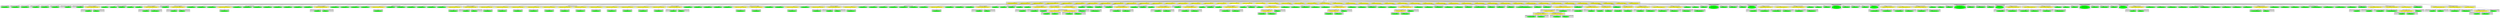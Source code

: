 digraph {

subgraph cluster0 {
 node [style=filled,color=white];
 style=filled;
 color=lightgrey;
 label = "CT_PROG";

"NT_EXPR_CALL_FUNCTION_22893"
 [fillcolor = yellow]
"NT_EXPR_CALL_FUNCTION_22896"
 [fillcolor = yellow]
"NT_EXPR_CALL_FUNCTION_22899"
 [fillcolor = yellow]
"NT_EXPR_ASSIGNMENT_OPETATORS_22902"
 [fillcolor = yellow]
"NT_EXPR_CALL_FUNCTION_22905"
 [fillcolor = yellow]
"NT_EXPR_CALL_FUNCTION_22914"
 [fillcolor = yellow]
"NT_EXPR_CALL_FUNCTION_22919"
 [fillcolor = yellow]
"NT_EXPR_CALL_FUNCTION_22936"
 [fillcolor = yellow]
"NT_EXPR_CALL_FUNCTION_22954"
 [fillcolor = yellow]
"NT_EXPR_CALL_FUNCTION_22982"
 [fillcolor = yellow]
"NT_EXPR_CALL_FUNCTION_23002"
 [fillcolor = yellow]
"NT_EXPR_CALL_FUNCTION_23020"
 [fillcolor = yellow]
"NT_EXPR_CALL_FUNCTION_23029"
 [fillcolor = yellow]
"NT_EXPR_CALL_FUNCTION_23041"
 [fillcolor = yellow]
"NT_EXPR_CALL_FUNCTION_23047"
 [fillcolor = yellow]
"NT_EXPR_CALL_FUNCTION_23050"
 [fillcolor = yellow]
"NT_EXPR_CALL_FUNCTION_23057"
 [fillcolor = yellow]
"NT_EXPR_CALL_FUNCTION_23062"
 [fillcolor = yellow]
"NT_EXPR_CALL_FUNCTION_23069"
 [fillcolor = yellow]
"NT_EXPR_CALL_FUNCTION_23076"
 [fillcolor = yellow]
"NT_EXPR_CALL_FUNCTION_23087"
 [fillcolor = yellow]
"NT_EXPR_CALL_FUNCTION_23098"
 [fillcolor = yellow]
"NT_EXPR_CALL_FUNCTION_23109"
 [fillcolor = yellow]
"NT_EXPR_CALL_FUNCTION_23112"
 [fillcolor = yellow]
"NT_EXPR_CALL_FUNCTION_23115"
 [fillcolor = yellow]
"NT_EXPR_CALL_FUNCTION_23118"
 [fillcolor = yellow]
"NT_EXPR_CALL_FUNCTION_23121"
 [fillcolor = yellow]
"NT_EXPR_CALL_FUNCTION_23132"
 [fillcolor = yellow]
"NT_EXPR_CALL_FUNCTION_23139"
 [fillcolor = yellow]
"NT_EXPR_CALL_FUNCTION_23144"
 [fillcolor = yellow]
"NT_EXPR_CALL_FUNCTION_23156"
 [fillcolor = yellow]
"NT_EXPR_CALL_FUNCTION_23159"
 [fillcolor = yellow]
"NT_EXPR_CALL_FUNCTION_23162"
 [fillcolor = yellow]
"NT_EXPR_CALL_FUNCTION_23165"
 [fillcolor = yellow]
"NT_EXPR_CALL_FUNCTION_23177"
 [fillcolor = yellow]
"NT_EXPR_CALL_FUNCTION_23180"
 [fillcolor = yellow]
"NT_EXPR_CALL_FUNCTION_23183"
 [fillcolor = yellow]
"NT_EXPR_CALL_FUNCTION_23186"
 [fillcolor = yellow]
"NT_EXPR_CALL_FUNCTION_23198"
 [fillcolor = yellow]
"NT_EXPR_CALL_FUNCTION_23201"
 [fillcolor = yellow]
"NT_EXPR_CALL_FUNCTION_23204"
 [fillcolor = yellow]
"NT_EXPR_CALL_FUNCTION_23207"
 [fillcolor = yellow]
"NT_EXPR_CALL_FUNCTION_23219"
 [fillcolor = yellow]
"NT_EXPR_CALL_FUNCTION_23222"
 [fillcolor = yellow]
"NT_EXPR_CALL_FUNCTION_23225"
 [fillcolor = yellow]
"NT_EXPR_CALL_FUNCTION_23228"
 [fillcolor = yellow]
"NT_EXPR_CALL_FUNCTION_23242"
 [fillcolor = yellow]
"NT_EXPR_CALL_FUNCTION_23254"
 [fillcolor = yellow]
"NT_EXPR_CALL_FUNCTION_23267"
 [fillcolor = yellow]
}
"NT_PROG_22892"->"NT_EXPR_CALL_FUNCTION_22893"
subgraph cluster1 {
 node [style=filled,color=white];
 style=filled;
 color=lightgrey;
 label = "CT_EXPR_CALL_FUNCTION_ID";

"NT_ID_22894< library >"
 [fillcolor = green]
}
subgraph cluster2 {
 node [style=filled,color=white];
 style=filled;
 color=lightgrey;
 label = "CT_EXPR_CALL_FUNCTION_PARAMS";

"NT_ID_22895< Hmisc >"
 [fillcolor = green]
}
"NT_EXPR_CALL_FUNCTION_22893"->"NT_ID_22894< library >"
"NT_EXPR_CALL_FUNCTION_22893"->"NT_ID_22895< Hmisc >"
"NT_PROG_22892"->"NT_EXPR_CALL_FUNCTION_22896"
subgraph cluster3 {
 node [style=filled,color=white];
 style=filled;
 color=lightgrey;
 label = "CT_EXPR_CALL_FUNCTION_ID";

"NT_ID_22897< library >"
 [fillcolor = green]
}
subgraph cluster4 {
 node [style=filled,color=white];
 style=filled;
 color=lightgrey;
 label = "CT_EXPR_CALL_FUNCTION_PARAMS";

"NT_ID_22898< car >"
 [fillcolor = green]
}
"NT_EXPR_CALL_FUNCTION_22896"->"NT_ID_22897< library >"
"NT_EXPR_CALL_FUNCTION_22896"->"NT_ID_22898< car >"
"NT_PROG_22892"->"NT_EXPR_CALL_FUNCTION_22899"
subgraph cluster5 {
 node [style=filled,color=white];
 style=filled;
 color=lightgrey;
 label = "CT_EXPR_CALL_FUNCTION_ID";

"NT_ID_22900< library >"
 [fillcolor = green]
}
subgraph cluster6 {
 node [style=filled,color=white];
 style=filled;
 color=lightgrey;
 label = "CT_EXPR_CALL_FUNCTION_PARAMS";

"NT_ID_22901< asbio >"
 [fillcolor = green]
}
"NT_EXPR_CALL_FUNCTION_22899"->"NT_ID_22900< library >"
"NT_EXPR_CALL_FUNCTION_22899"->"NT_ID_22901< asbio >"
"NT_PROG_22892"->"NT_EXPR_ASSIGNMENT_OPETATORS_22902"
subgraph cluster7 {
 node [style=filled,color=white];
 style=filled;
 color=lightgrey;
 label = "CT_EXPR_ASSIGNMENT_OPETATORS_LEFT";

"NT_ID_22903< n >"
 [fillcolor = green]
}
subgraph cluster8 {
 node [style=filled,color=white];
 style=filled;
 color=lightgrey;
 label = "CT_EXPR_ASSIGNMENT_OPETATORS_RIGHT";

"NT_INT_22904< 12 >"
 [fillcolor = green]
}
"NT_EXPR_ASSIGNMENT_OPETATORS_22902"->"NT_ID_22903< n >"
"NT_EXPR_ASSIGNMENT_OPETATORS_22902"->"NT_INT_22904< 12 >"
"NT_PROG_22892"->"NT_EXPR_CALL_FUNCTION_22905"
subgraph cluster9 {
 node [style=filled,color=white];
 style=filled;
 color=lightgrey;
 label = "CT_EXPR_CALL_FUNCTION_ID";

"NT_EXPR_ASSIGNMENT_OPETATORS_22906"
 [fillcolor = yellow]
}
subgraph cluster10 {
 node [style=filled,color=white];
 style=filled;
 color=lightgrey;
 label = "CT_EXPR_CALL_FUNCTION_PARAMS";

"NT_INT_22909< 12 >"
 [fillcolor = green]
"NT_INT_22910< 12 >"
 [fillcolor = green]
"NT_INT_22911< 12 >"
 [fillcolor = green]
"NT_INT_22912< 12 >"
 [fillcolor = green]
"NT_INT_22913< 12 >"
 [fillcolor = green]
}
"NT_EXPR_CALL_FUNCTION_22905"->"NT_EXPR_ASSIGNMENT_OPETATORS_22906"
subgraph cluster11 {
 node [style=filled,color=white];
 style=filled;
 color=lightgrey;
 label = "CT_EXPR_ASSIGNMENT_OPETATORS_LEFT";

"NT_ID_22907< ni >"
 [fillcolor = green]
}
subgraph cluster12 {
 node [style=filled,color=white];
 style=filled;
 color=lightgrey;
 label = "CT_EXPR_ASSIGNMENT_OPETATORS_RIGHT";

"NT_ID_22908< c >"
 [fillcolor = green]
}
"NT_EXPR_ASSIGNMENT_OPETATORS_22906"->"NT_ID_22907< ni >"
"NT_EXPR_ASSIGNMENT_OPETATORS_22906"->"NT_ID_22908< c >"
"NT_EXPR_CALL_FUNCTION_22905"->"NT_INT_22909< 12 >"
"NT_EXPR_CALL_FUNCTION_22905"->"NT_INT_22910< 12 >"
"NT_EXPR_CALL_FUNCTION_22905"->"NT_INT_22911< 12 >"
"NT_EXPR_CALL_FUNCTION_22905"->"NT_INT_22912< 12 >"
"NT_EXPR_CALL_FUNCTION_22905"->"NT_INT_22913< 12 >"
"NT_PROG_22892"->"NT_EXPR_CALL_FUNCTION_22914"
subgraph cluster13 {
 node [style=filled,color=white];
 style=filled;
 color=lightgrey;
 label = "CT_EXPR_CALL_FUNCTION_ID";

"NT_EXPR_ASSIGNMENT_OPETATORS_22915"
 [fillcolor = yellow]
}
subgraph cluster14 {
 node [style=filled,color=white];
 style=filled;
 color=lightgrey;
 label = "CT_EXPR_CALL_FUNCTION_PARAMS";

"NT_INT_22918< 10 >"
 [fillcolor = green]
}
"NT_EXPR_CALL_FUNCTION_22914"->"NT_EXPR_ASSIGNMENT_OPETATORS_22915"
subgraph cluster15 {
 node [style=filled,color=white];
 style=filled;
 color=lightgrey;
 label = "CT_EXPR_ASSIGNMENT_OPETATORS_LEFT";

"NT_ID_22916< wk >"
 [fillcolor = green]
}
subgraph cluster16 {
 node [style=filled,color=white];
 style=filled;
 color=lightgrey;
 label = "CT_EXPR_ASSIGNMENT_OPETATORS_RIGHT";

"NT_ID_22917< numeric >"
 [fillcolor = green]
}
"NT_EXPR_ASSIGNMENT_OPETATORS_22915"->"NT_ID_22916< wk >"
"NT_EXPR_ASSIGNMENT_OPETATORS_22915"->"NT_ID_22917< numeric >"
"NT_EXPR_CALL_FUNCTION_22914"->"NT_INT_22918< 10 >"
"NT_PROG_22892"->"NT_EXPR_CALL_FUNCTION_22919"
subgraph cluster17 {
 node [style=filled,color=white];
 style=filled;
 color=lightgrey;
 label = "CT_EXPR_CALL_FUNCTION_ID";

"NT_EXPR_ASSIGNMENT_OPETATORS_22920"
 [fillcolor = yellow]
}
subgraph cluster18 {
 node [style=filled,color=white];
 style=filled;
 color=lightgrey;
 label = "CT_EXPR_CALL_FUNCTION_PARAMS";

"NT_FLOAT_22923< 1.28 >"
 [fillcolor = green]
"NT_FLOAT_22924< 1.35 >"
 [fillcolor = green]
"NT_FLOAT_22925< 3.31 >"
 [fillcolor = green]
"NT_FLOAT_22926< 3.06 >"
 [fillcolor = green]
"NT_FLOAT_22927< 2.59 >"
 [fillcolor = green]
"NT_FLOAT_22928< 3.25 >"
 [fillcolor = green]
"NT_FLOAT_22929< 2.98 >"
 [fillcolor = green]
"NT_FLOAT_22930< 1.53 >"
 [fillcolor = green]
"NT_EXPR_MINUS_OR_PLUS_UNARY_22931"
 [fillcolor = yellow]
"NT_FLOAT_22933< 2.64 >"
 [fillcolor = green]
"NT_FLOAT_22934< 1.26 >"
 [fillcolor = green]
"NT_FLOAT_22935< 1.06 >"
 [fillcolor = green]
}
"NT_EXPR_CALL_FUNCTION_22919"->"NT_EXPR_ASSIGNMENT_OPETATORS_22920"
subgraph cluster19 {
 node [style=filled,color=white];
 style=filled;
 color=lightgrey;
 label = "CT_EXPR_ASSIGNMENT_OPETATORS_LEFT";

"NT_ID_22921< g1 >"
 [fillcolor = green]
}
subgraph cluster20 {
 node [style=filled,color=white];
 style=filled;
 color=lightgrey;
 label = "CT_EXPR_ASSIGNMENT_OPETATORS_RIGHT";

"NT_ID_22922< c >"
 [fillcolor = green]
}
"NT_EXPR_ASSIGNMENT_OPETATORS_22920"->"NT_ID_22921< g1 >"
"NT_EXPR_ASSIGNMENT_OPETATORS_22920"->"NT_ID_22922< c >"
"NT_EXPR_CALL_FUNCTION_22919"->"NT_FLOAT_22923< 1.28 >"
"NT_EXPR_CALL_FUNCTION_22919"->"NT_FLOAT_22924< 1.35 >"
"NT_EXPR_CALL_FUNCTION_22919"->"NT_FLOAT_22925< 3.31 >"
"NT_EXPR_CALL_FUNCTION_22919"->"NT_FLOAT_22926< 3.06 >"
"NT_EXPR_CALL_FUNCTION_22919"->"NT_FLOAT_22927< 2.59 >"
"NT_EXPR_CALL_FUNCTION_22919"->"NT_FLOAT_22928< 3.25 >"
"NT_EXPR_CALL_FUNCTION_22919"->"NT_FLOAT_22929< 2.98 >"
"NT_EXPR_CALL_FUNCTION_22919"->"NT_FLOAT_22930< 1.53 >"
"NT_EXPR_CALL_FUNCTION_22919"->"NT_EXPR_MINUS_OR_PLUS_UNARY_22931"
subgraph cluster21 {
 node [style=filled,color=white];
 style=filled;
 color=lightgrey;
 label = "CT_EXPR_MINUS_OR_PLUS_UNARY";

"NT_FLOAT_22932< 2.68 >"
 [fillcolor = green]
}
"NT_EXPR_MINUS_OR_PLUS_UNARY_22931"->"NT_FLOAT_22932< 2.68 >"
"NT_EXPR_CALL_FUNCTION_22919"->"NT_FLOAT_22933< 2.64 >"
"NT_EXPR_CALL_FUNCTION_22919"->"NT_FLOAT_22934< 1.26 >"
"NT_EXPR_CALL_FUNCTION_22919"->"NT_FLOAT_22935< 1.06 >"
"NT_PROG_22892"->"NT_EXPR_CALL_FUNCTION_22936"
subgraph cluster22 {
 node [style=filled,color=white];
 style=filled;
 color=lightgrey;
 label = "CT_EXPR_CALL_FUNCTION_ID";

"NT_EXPR_ASSIGNMENT_OPETATORS_22937"
 [fillcolor = yellow]
}
subgraph cluster23 {
 node [style=filled,color=white];
 style=filled;
 color=lightgrey;
 label = "CT_EXPR_CALL_FUNCTION_PARAMS";

"NT_EXPR_MINUS_OR_PLUS_UNARY_22940"
 [fillcolor = yellow]
"NT_FLOAT_22942< 0.15 >"
 [fillcolor = green]
"NT_FLOAT_22943< 1.36 >"
 [fillcolor = green]
"NT_FLOAT_22944< 2.61 >"
 [fillcolor = green]
"NT_FLOAT_22945< 0.66 >"
 [fillcolor = green]
"NT_FLOAT_22946< 1.32 >"
 [fillcolor = green]
"NT_FLOAT_22947< 0.73 >"
 [fillcolor = green]
"NT_EXPR_MINUS_OR_PLUS_UNARY_22948"
 [fillcolor = yellow]
"NT_FLOAT_22950< 0.24 >"
 [fillcolor = green]
"NT_FLOAT_22951< 0.27 >"
 [fillcolor = green]
"NT_FLOAT_22952< 0.72 >"
 [fillcolor = green]
"NT_FLOAT_22953< 2.28 >"
 [fillcolor = green]
}
"NT_EXPR_CALL_FUNCTION_22936"->"NT_EXPR_ASSIGNMENT_OPETATORS_22937"
subgraph cluster24 {
 node [style=filled,color=white];
 style=filled;
 color=lightgrey;
 label = "CT_EXPR_ASSIGNMENT_OPETATORS_LEFT";

"NT_ID_22938< g2 >"
 [fillcolor = green]
}
subgraph cluster25 {
 node [style=filled,color=white];
 style=filled;
 color=lightgrey;
 label = "CT_EXPR_ASSIGNMENT_OPETATORS_RIGHT";

"NT_ID_22939< c >"
 [fillcolor = green]
}
"NT_EXPR_ASSIGNMENT_OPETATORS_22937"->"NT_ID_22938< g2 >"
"NT_EXPR_ASSIGNMENT_OPETATORS_22937"->"NT_ID_22939< c >"
"NT_EXPR_CALL_FUNCTION_22936"->"NT_EXPR_MINUS_OR_PLUS_UNARY_22940"
subgraph cluster26 {
 node [style=filled,color=white];
 style=filled;
 color=lightgrey;
 label = "CT_EXPR_MINUS_OR_PLUS_UNARY";

"NT_FLOAT_22941< 1.18 >"
 [fillcolor = green]
}
"NT_EXPR_MINUS_OR_PLUS_UNARY_22940"->"NT_FLOAT_22941< 1.18 >"
"NT_EXPR_CALL_FUNCTION_22936"->"NT_FLOAT_22942< 0.15 >"
"NT_EXPR_CALL_FUNCTION_22936"->"NT_FLOAT_22943< 1.36 >"
"NT_EXPR_CALL_FUNCTION_22936"->"NT_FLOAT_22944< 2.61 >"
"NT_EXPR_CALL_FUNCTION_22936"->"NT_FLOAT_22945< 0.66 >"
"NT_EXPR_CALL_FUNCTION_22936"->"NT_FLOAT_22946< 1.32 >"
"NT_EXPR_CALL_FUNCTION_22936"->"NT_FLOAT_22947< 0.73 >"
"NT_EXPR_CALL_FUNCTION_22936"->"NT_EXPR_MINUS_OR_PLUS_UNARY_22948"
subgraph cluster27 {
 node [style=filled,color=white];
 style=filled;
 color=lightgrey;
 label = "CT_EXPR_MINUS_OR_PLUS_UNARY";

"NT_FLOAT_22949< 1.06 >"
 [fillcolor = green]
}
"NT_EXPR_MINUS_OR_PLUS_UNARY_22948"->"NT_FLOAT_22949< 1.06 >"
"NT_EXPR_CALL_FUNCTION_22936"->"NT_FLOAT_22950< 0.24 >"
"NT_EXPR_CALL_FUNCTION_22936"->"NT_FLOAT_22951< 0.27 >"
"NT_EXPR_CALL_FUNCTION_22936"->"NT_FLOAT_22952< 0.72 >"
"NT_EXPR_CALL_FUNCTION_22936"->"NT_FLOAT_22953< 2.28 >"
"NT_PROG_22892"->"NT_EXPR_CALL_FUNCTION_22954"
subgraph cluster28 {
 node [style=filled,color=white];
 style=filled;
 color=lightgrey;
 label = "CT_EXPR_CALL_FUNCTION_ID";

"NT_EXPR_ASSIGNMENT_OPETATORS_22955"
 [fillcolor = yellow]
}
subgraph cluster29 {
 node [style=filled,color=white];
 style=filled;
 color=lightgrey;
 label = "CT_EXPR_CALL_FUNCTION_PARAMS";

"NT_EXPR_MINUS_OR_PLUS_UNARY_22958"
 [fillcolor = yellow]
"NT_EXPR_MINUS_OR_PLUS_UNARY_22960"
 [fillcolor = yellow]
"NT_EXPR_MINUS_OR_PLUS_UNARY_22962"
 [fillcolor = yellow]
"NT_EXPR_MINUS_OR_PLUS_UNARY_22964"
 [fillcolor = yellow]
"NT_EXPR_MINUS_OR_PLUS_UNARY_22966"
 [fillcolor = yellow]
"NT_EXPR_MINUS_OR_PLUS_UNARY_22968"
 [fillcolor = yellow]
"NT_EXPR_MINUS_OR_PLUS_UNARY_22970"
 [fillcolor = yellow]
"NT_EXPR_MINUS_OR_PLUS_UNARY_22972"
 [fillcolor = yellow]
"NT_EXPR_MINUS_OR_PLUS_UNARY_22974"
 [fillcolor = yellow]
"NT_EXPR_MINUS_OR_PLUS_UNARY_22976"
 [fillcolor = yellow]
"NT_EXPR_MINUS_OR_PLUS_UNARY_22978"
 [fillcolor = yellow]
"NT_EXPR_MINUS_OR_PLUS_UNARY_22980"
 [fillcolor = yellow]
}
"NT_EXPR_CALL_FUNCTION_22954"->"NT_EXPR_ASSIGNMENT_OPETATORS_22955"
subgraph cluster30 {
 node [style=filled,color=white];
 style=filled;
 color=lightgrey;
 label = "CT_EXPR_ASSIGNMENT_OPETATORS_LEFT";

"NT_ID_22956< g3 >"
 [fillcolor = green]
}
subgraph cluster31 {
 node [style=filled,color=white];
 style=filled;
 color=lightgrey;
 label = "CT_EXPR_ASSIGNMENT_OPETATORS_RIGHT";

"NT_ID_22957< c >"
 [fillcolor = green]
}
"NT_EXPR_ASSIGNMENT_OPETATORS_22955"->"NT_ID_22956< g3 >"
"NT_EXPR_ASSIGNMENT_OPETATORS_22955"->"NT_ID_22957< c >"
"NT_EXPR_CALL_FUNCTION_22954"->"NT_EXPR_MINUS_OR_PLUS_UNARY_22958"
subgraph cluster32 {
 node [style=filled,color=white];
 style=filled;
 color=lightgrey;
 label = "CT_EXPR_MINUS_OR_PLUS_UNARY";

"NT_FLOAT_22959< 0.41 >"
 [fillcolor = green]
}
"NT_EXPR_MINUS_OR_PLUS_UNARY_22958"->"NT_FLOAT_22959< 0.41 >"
"NT_EXPR_CALL_FUNCTION_22954"->"NT_EXPR_MINUS_OR_PLUS_UNARY_22960"
subgraph cluster33 {
 node [style=filled,color=white];
 style=filled;
 color=lightgrey;
 label = "CT_EXPR_MINUS_OR_PLUS_UNARY";

"NT_FLOAT_22961< 1.25 >"
 [fillcolor = green]
}
"NT_EXPR_MINUS_OR_PLUS_UNARY_22960"->"NT_FLOAT_22961< 1.25 >"
"NT_EXPR_CALL_FUNCTION_22954"->"NT_EXPR_MINUS_OR_PLUS_UNARY_22962"
subgraph cluster34 {
 node [style=filled,color=white];
 style=filled;
 color=lightgrey;
 label = "CT_EXPR_MINUS_OR_PLUS_UNARY";

"NT_FLOAT_22963< 1.33 >"
 [fillcolor = green]
}
"NT_EXPR_MINUS_OR_PLUS_UNARY_22962"->"NT_FLOAT_22963< 1.33 >"
"NT_EXPR_CALL_FUNCTION_22954"->"NT_EXPR_MINUS_OR_PLUS_UNARY_22964"
subgraph cluster35 {
 node [style=filled,color=white];
 style=filled;
 color=lightgrey;
 label = "CT_EXPR_MINUS_OR_PLUS_UNARY";

"NT_FLOAT_22965< 0.47 >"
 [fillcolor = green]
}
"NT_EXPR_MINUS_OR_PLUS_UNARY_22964"->"NT_FLOAT_22965< 0.47 >"
"NT_EXPR_CALL_FUNCTION_22954"->"NT_EXPR_MINUS_OR_PLUS_UNARY_22966"
subgraph cluster36 {
 node [style=filled,color=white];
 style=filled;
 color=lightgrey;
 label = "CT_EXPR_MINUS_OR_PLUS_UNARY";

"NT_FLOAT_22967< 0.60 >"
 [fillcolor = green]
}
"NT_EXPR_MINUS_OR_PLUS_UNARY_22966"->"NT_FLOAT_22967< 0.60 >"
"NT_EXPR_CALL_FUNCTION_22954"->"NT_EXPR_MINUS_OR_PLUS_UNARY_22968"
subgraph cluster37 {
 node [style=filled,color=white];
 style=filled;
 color=lightgrey;
 label = "CT_EXPR_MINUS_OR_PLUS_UNARY";

"NT_FLOAT_22969< 1.72 >"
 [fillcolor = green]
}
"NT_EXPR_MINUS_OR_PLUS_UNARY_22968"->"NT_FLOAT_22969< 1.72 >"
"NT_EXPR_CALL_FUNCTION_22954"->"NT_EXPR_MINUS_OR_PLUS_UNARY_22970"
subgraph cluster38 {
 node [style=filled,color=white];
 style=filled;
 color=lightgrey;
 label = "CT_EXPR_MINUS_OR_PLUS_UNARY";

"NT_FLOAT_22971< 1.74 >"
 [fillcolor = green]
}
"NT_EXPR_MINUS_OR_PLUS_UNARY_22970"->"NT_FLOAT_22971< 1.74 >"
"NT_EXPR_CALL_FUNCTION_22954"->"NT_EXPR_MINUS_OR_PLUS_UNARY_22972"
subgraph cluster39 {
 node [style=filled,color=white];
 style=filled;
 color=lightgrey;
 label = "CT_EXPR_MINUS_OR_PLUS_UNARY";

"NT_FLOAT_22973< 0.77 >"
 [fillcolor = green]
}
"NT_EXPR_MINUS_OR_PLUS_UNARY_22972"->"NT_FLOAT_22973< 0.77 >"
"NT_EXPR_CALL_FUNCTION_22954"->"NT_EXPR_MINUS_OR_PLUS_UNARY_22974"
subgraph cluster40 {
 node [style=filled,color=white];
 style=filled;
 color=lightgrey;
 label = "CT_EXPR_MINUS_OR_PLUS_UNARY";

"NT_FLOAT_22975< 0.41 >"
 [fillcolor = green]
}
"NT_EXPR_MINUS_OR_PLUS_UNARY_22974"->"NT_FLOAT_22975< 0.41 >"
"NT_EXPR_CALL_FUNCTION_22954"->"NT_EXPR_MINUS_OR_PLUS_UNARY_22976"
subgraph cluster41 {
 node [style=filled,color=white];
 style=filled;
 color=lightgrey;
 label = "CT_EXPR_MINUS_OR_PLUS_UNARY";

"NT_FLOAT_22977< 1.20 >"
 [fillcolor = green]
}
"NT_EXPR_MINUS_OR_PLUS_UNARY_22976"->"NT_FLOAT_22977< 1.20 >"
"NT_EXPR_CALL_FUNCTION_22954"->"NT_EXPR_MINUS_OR_PLUS_UNARY_22978"
subgraph cluster42 {
 node [style=filled,color=white];
 style=filled;
 color=lightgrey;
 label = "CT_EXPR_MINUS_OR_PLUS_UNARY";

"NT_FLOAT_22979< 0.31 >"
 [fillcolor = green]
}
"NT_EXPR_MINUS_OR_PLUS_UNARY_22978"->"NT_FLOAT_22979< 0.31 >"
"NT_EXPR_CALL_FUNCTION_22954"->"NT_EXPR_MINUS_OR_PLUS_UNARY_22980"
subgraph cluster43 {
 node [style=filled,color=white];
 style=filled;
 color=lightgrey;
 label = "CT_EXPR_MINUS_OR_PLUS_UNARY";

"NT_FLOAT_22981< 0.74 >"
 [fillcolor = green]
}
"NT_EXPR_MINUS_OR_PLUS_UNARY_22980"->"NT_FLOAT_22981< 0.74 >"
"NT_PROG_22892"->"NT_EXPR_CALL_FUNCTION_22982"
subgraph cluster44 {
 node [style=filled,color=white];
 style=filled;
 color=lightgrey;
 label = "CT_EXPR_CALL_FUNCTION_ID";

"NT_EXPR_ASSIGNMENT_OPETATORS_22983"
 [fillcolor = yellow]
}
subgraph cluster45 {
 node [style=filled,color=white];
 style=filled;
 color=lightgrey;
 label = "CT_EXPR_CALL_FUNCTION_PARAMS";

"NT_EXPR_MINUS_OR_PLUS_UNARY_22986"
 [fillcolor = yellow]
"NT_FLOAT_22988< 0.54 >"
 [fillcolor = green]
"NT_EXPR_MINUS_OR_PLUS_UNARY_22989"
 [fillcolor = yellow]
"NT_FLOAT_22991< 1.68 >"
 [fillcolor = green]
"NT_FLOAT_22992< 2.25 >"
 [fillcolor = green]
"NT_EXPR_MINUS_OR_PLUS_UNARY_22993"
 [fillcolor = yellow]
"NT_EXPR_MINUS_OR_PLUS_UNARY_22995"
 [fillcolor = yellow]
"NT_FLOAT_22997< 0.78 >"
 [fillcolor = green]
"NT_FLOAT_22998< .05 >"
 [fillcolor = green]
"NT_FLOAT_22999< 2.69 >"
 [fillcolor = green]
"NT_FLOAT_23000< .15 >"
 [fillcolor = green]
"NT_FLOAT_23001< 0.91 >"
 [fillcolor = green]
}
"NT_EXPR_CALL_FUNCTION_22982"->"NT_EXPR_ASSIGNMENT_OPETATORS_22983"
subgraph cluster46 {
 node [style=filled,color=white];
 style=filled;
 color=lightgrey;
 label = "CT_EXPR_ASSIGNMENT_OPETATORS_LEFT";

"NT_ID_22984< g4 >"
 [fillcolor = green]
}
subgraph cluster47 {
 node [style=filled,color=white];
 style=filled;
 color=lightgrey;
 label = "CT_EXPR_ASSIGNMENT_OPETATORS_RIGHT";

"NT_ID_22985< c >"
 [fillcolor = green]
}
"NT_EXPR_ASSIGNMENT_OPETATORS_22983"->"NT_ID_22984< g4 >"
"NT_EXPR_ASSIGNMENT_OPETATORS_22983"->"NT_ID_22985< c >"
"NT_EXPR_CALL_FUNCTION_22982"->"NT_EXPR_MINUS_OR_PLUS_UNARY_22986"
subgraph cluster48 {
 node [style=filled,color=white];
 style=filled;
 color=lightgrey;
 label = "CT_EXPR_MINUS_OR_PLUS_UNARY";

"NT_FLOAT_22987< 0.45 >"
 [fillcolor = green]
}
"NT_EXPR_MINUS_OR_PLUS_UNARY_22986"->"NT_FLOAT_22987< 0.45 >"
"NT_EXPR_CALL_FUNCTION_22982"->"NT_FLOAT_22988< 0.54 >"
"NT_EXPR_CALL_FUNCTION_22982"->"NT_EXPR_MINUS_OR_PLUS_UNARY_22989"
subgraph cluster49 {
 node [style=filled,color=white];
 style=filled;
 color=lightgrey;
 label = "CT_EXPR_MINUS_OR_PLUS_UNARY";

"NT_FLOAT_22990< .98 >"
 [fillcolor = green]
}
"NT_EXPR_MINUS_OR_PLUS_UNARY_22989"->"NT_FLOAT_22990< .98 >"
"NT_EXPR_CALL_FUNCTION_22982"->"NT_FLOAT_22991< 1.68 >"
"NT_EXPR_CALL_FUNCTION_22982"->"NT_FLOAT_22992< 2.25 >"
"NT_EXPR_CALL_FUNCTION_22982"->"NT_EXPR_MINUS_OR_PLUS_UNARY_22993"
subgraph cluster50 {
 node [style=filled,color=white];
 style=filled;
 color=lightgrey;
 label = "CT_EXPR_MINUS_OR_PLUS_UNARY";

"NT_FLOAT_22994< 0.19 >"
 [fillcolor = green]
}
"NT_EXPR_MINUS_OR_PLUS_UNARY_22993"->"NT_FLOAT_22994< 0.19 >"
"NT_EXPR_CALL_FUNCTION_22982"->"NT_EXPR_MINUS_OR_PLUS_UNARY_22995"
subgraph cluster51 {
 node [style=filled,color=white];
 style=filled;
 color=lightgrey;
 label = "CT_EXPR_MINUS_OR_PLUS_UNARY";

"NT_FLOAT_22996< .90 >"
 [fillcolor = green]
}
"NT_EXPR_MINUS_OR_PLUS_UNARY_22995"->"NT_FLOAT_22996< .90 >"
"NT_EXPR_CALL_FUNCTION_22982"->"NT_FLOAT_22997< 0.78 >"
"NT_EXPR_CALL_FUNCTION_22982"->"NT_FLOAT_22998< .05 >"
"NT_EXPR_CALL_FUNCTION_22982"->"NT_FLOAT_22999< 2.69 >"
"NT_EXPR_CALL_FUNCTION_22982"->"NT_FLOAT_23000< .15 >"
"NT_EXPR_CALL_FUNCTION_22982"->"NT_FLOAT_23001< 0.91 >"
"NT_PROG_22892"->"NT_EXPR_CALL_FUNCTION_23002"
subgraph cluster52 {
 node [style=filled,color=white];
 style=filled;
 color=lightgrey;
 label = "CT_EXPR_CALL_FUNCTION_ID";

"NT_EXPR_ASSIGNMENT_OPETATORS_23003"
 [fillcolor = yellow]
}
subgraph cluster53 {
 node [style=filled,color=white];
 style=filled;
 color=lightgrey;
 label = "CT_EXPR_CALL_FUNCTION_PARAMS";

"NT_FLOAT_23006< 2.01 >"
 [fillcolor = green]
"NT_FLOAT_23007< 0.40 >"
 [fillcolor = green]
"NT_FLOAT_23008< 2.34 >"
 [fillcolor = green]
"NT_EXPR_MINUS_OR_PLUS_UNARY_23009"
 [fillcolor = yellow]
"NT_FLOAT_23011< 5.00 >"
 [fillcolor = green]
"NT_FLOAT_23012< 2.27 >"
 [fillcolor = green]
"NT_FLOAT_23013< 6.47 >"
 [fillcolor = green]
"NT_FLOAT_23014< 2.94 >"
 [fillcolor = green]
"NT_FLOAT_23015< 0.47 >"
 [fillcolor = green]
"NT_FLOAT_23016< 3.22 >"
 [fillcolor = green]
"NT_FLOAT_23017< 0.01 >"
 [fillcolor = green]
"NT_EXPR_MINUS_OR_PLUS_UNARY_23018"
 [fillcolor = yellow]
}
"NT_EXPR_CALL_FUNCTION_23002"->"NT_EXPR_ASSIGNMENT_OPETATORS_23003"
subgraph cluster54 {
 node [style=filled,color=white];
 style=filled;
 color=lightgrey;
 label = "CT_EXPR_ASSIGNMENT_OPETATORS_LEFT";

"NT_ID_23004< g5 >"
 [fillcolor = green]
}
subgraph cluster55 {
 node [style=filled,color=white];
 style=filled;
 color=lightgrey;
 label = "CT_EXPR_ASSIGNMENT_OPETATORS_RIGHT";

"NT_ID_23005< c >"
 [fillcolor = green]
}
"NT_EXPR_ASSIGNMENT_OPETATORS_23003"->"NT_ID_23004< g5 >"
"NT_EXPR_ASSIGNMENT_OPETATORS_23003"->"NT_ID_23005< c >"
"NT_EXPR_CALL_FUNCTION_23002"->"NT_FLOAT_23006< 2.01 >"
"NT_EXPR_CALL_FUNCTION_23002"->"NT_FLOAT_23007< 0.40 >"
"NT_EXPR_CALL_FUNCTION_23002"->"NT_FLOAT_23008< 2.34 >"
"NT_EXPR_CALL_FUNCTION_23002"->"NT_EXPR_MINUS_OR_PLUS_UNARY_23009"
subgraph cluster56 {
 node [style=filled,color=white];
 style=filled;
 color=lightgrey;
 label = "CT_EXPR_MINUS_OR_PLUS_UNARY";

"NT_FLOAT_23010< 1.80 >"
 [fillcolor = green]
}
"NT_EXPR_MINUS_OR_PLUS_UNARY_23009"->"NT_FLOAT_23010< 1.80 >"
"NT_EXPR_CALL_FUNCTION_23002"->"NT_FLOAT_23011< 5.00 >"
"NT_EXPR_CALL_FUNCTION_23002"->"NT_FLOAT_23012< 2.27 >"
"NT_EXPR_CALL_FUNCTION_23002"->"NT_FLOAT_23013< 6.47 >"
"NT_EXPR_CALL_FUNCTION_23002"->"NT_FLOAT_23014< 2.94 >"
"NT_EXPR_CALL_FUNCTION_23002"->"NT_FLOAT_23015< 0.47 >"
"NT_EXPR_CALL_FUNCTION_23002"->"NT_FLOAT_23016< 3.22 >"
"NT_EXPR_CALL_FUNCTION_23002"->"NT_FLOAT_23017< 0.01 >"
"NT_EXPR_CALL_FUNCTION_23002"->"NT_EXPR_MINUS_OR_PLUS_UNARY_23018"
subgraph cluster57 {
 node [style=filled,color=white];
 style=filled;
 color=lightgrey;
 label = "CT_EXPR_MINUS_OR_PLUS_UNARY";

"NT_FLOAT_23019< 0.66 >"
 [fillcolor = green]
}
"NT_EXPR_MINUS_OR_PLUS_UNARY_23018"->"NT_FLOAT_23019< 0.66 >"
"NT_PROG_22892"->"NT_EXPR_CALL_FUNCTION_23020"
subgraph cluster58 {
 node [style=filled,color=white];
 style=filled;
 color=lightgrey;
 label = "CT_EXPR_CALL_FUNCTION_ID";

"NT_EXPR_ASSIGNMENT_OPETATORS_23021"
 [fillcolor = yellow]
}
subgraph cluster59 {
 node [style=filled,color=white];
 style=filled;
 color=lightgrey;
 label = "CT_EXPR_CALL_FUNCTION_PARAMS";

"NT_ID_23024< g1 >"
 [fillcolor = green]
"NT_ID_23025< g2 >"
 [fillcolor = green]
"NT_ID_23026< g3 >"
 [fillcolor = green]
"NT_ID_23027< g4 >"
 [fillcolor = green]
"NT_ID_23028< g5 >"
 [fillcolor = green]
}
"NT_EXPR_CALL_FUNCTION_23020"->"NT_EXPR_ASSIGNMENT_OPETATORS_23021"
subgraph cluster60 {
 node [style=filled,color=white];
 style=filled;
 color=lightgrey;
 label = "CT_EXPR_ASSIGNMENT_OPETATORS_LEFT";

"NT_ID_23022< dv >"
 [fillcolor = green]
}
subgraph cluster61 {
 node [style=filled,color=white];
 style=filled;
 color=lightgrey;
 label = "CT_EXPR_ASSIGNMENT_OPETATORS_RIGHT";

"NT_ID_23023< c >"
 [fillcolor = green]
}
"NT_EXPR_ASSIGNMENT_OPETATORS_23021"->"NT_ID_23022< dv >"
"NT_EXPR_ASSIGNMENT_OPETATORS_23021"->"NT_ID_23023< c >"
"NT_EXPR_CALL_FUNCTION_23020"->"NT_ID_23024< g1 >"
"NT_EXPR_CALL_FUNCTION_23020"->"NT_ID_23025< g2 >"
"NT_EXPR_CALL_FUNCTION_23020"->"NT_ID_23026< g3 >"
"NT_EXPR_CALL_FUNCTION_23020"->"NT_ID_23027< g4 >"
"NT_EXPR_CALL_FUNCTION_23020"->"NT_ID_23028< g5 >"
"NT_PROG_22892"->"NT_EXPR_CALL_FUNCTION_23029"
subgraph cluster62 {
 node [style=filled,color=white];
 style=filled;
 color=lightgrey;
 label = "CT_EXPR_CALL_FUNCTION_ID";

"NT_EXPR_ASSIGNMENT_OPETATORS_23030"
 [fillcolor = yellow]
}
subgraph cluster63 {
 node [style=filled,color=white];
 style=filled;
 color=lightgrey;
 label = "CT_EXPR_CALL_FUNCTION_PARAMS";

"NT_EXPR_CALL_FUNCTION_23033"
 [fillcolor = yellow]
}
"NT_EXPR_CALL_FUNCTION_23029"->"NT_EXPR_ASSIGNMENT_OPETATORS_23030"
subgraph cluster64 {
 node [style=filled,color=white];
 style=filled;
 color=lightgrey;
 label = "CT_EXPR_ASSIGNMENT_OPETATORS_LEFT";

"NT_ID_23031< grp >"
 [fillcolor = green]
}
subgraph cluster65 {
 node [style=filled,color=white];
 style=filled;
 color=lightgrey;
 label = "CT_EXPR_ASSIGNMENT_OPETATORS_RIGHT";

"NT_ID_23032< factor >"
 [fillcolor = green]
}
"NT_EXPR_ASSIGNMENT_OPETATORS_23030"->"NT_ID_23031< grp >"
"NT_EXPR_ASSIGNMENT_OPETATORS_23030"->"NT_ID_23032< factor >"
"NT_EXPR_CALL_FUNCTION_23029"->"NT_EXPR_CALL_FUNCTION_23033"
subgraph cluster66 {
 node [style=filled,color=white];
 style=filled;
 color=lightgrey;
 label = "CT_EXPR_CALL_FUNCTION_ID";

"NT_ID_23034< rep >"
 [fillcolor = green]
}
subgraph cluster67 {
 node [style=filled,color=white];
 style=filled;
 color=lightgrey;
 label = "CT_EXPR_CALL_FUNCTION_PARAMS";

"NT_EXPR_COLON_OPERATOR_23035"
 [fillcolor = yellow]
"NT_EXPR_ASSIGNMENT_OPETATORS_23038"
 [fillcolor = yellow]
}
"NT_EXPR_CALL_FUNCTION_23033"->"NT_ID_23034< rep >"
"NT_EXPR_CALL_FUNCTION_23033"->"NT_EXPR_COLON_OPERATOR_23035"
subgraph cluster68 {
 node [style=filled,color=white];
 style=filled;
 color=lightgrey;
 label = "CT_EXPR_COLON_OPERATOR_LEFT";

"NT_INT_23036< 1 >"
 [fillcolor = green]
}
subgraph cluster69 {
 node [style=filled,color=white];
 style=filled;
 color=lightgrey;
 label = "CT_EXPR_COLON_OPERATOR_RIGHT";

"NT_INT_23037< 5 >"
 [fillcolor = green]
}
"NT_EXPR_COLON_OPERATOR_23035"->"NT_INT_23036< 1 >"
"NT_EXPR_COLON_OPERATOR_23035"->"NT_INT_23037< 5 >"
"NT_EXPR_CALL_FUNCTION_23033"->"NT_EXPR_ASSIGNMENT_OPETATORS_23038"
subgraph cluster70 {
 node [style=filled,color=white];
 style=filled;
 color=lightgrey;
 label = "CT_EXPR_ASSIGNMENT_OPETATORS_LEFT";

"NT_ID_23039< each >"
 [fillcolor = green]
}
subgraph cluster71 {
 node [style=filled,color=white];
 style=filled;
 color=lightgrey;
 label = "CT_EXPR_ASSIGNMENT_OPETATORS_RIGHT";

"NT_INT_23040< 12 >"
 [fillcolor = green]
}
"NT_EXPR_ASSIGNMENT_OPETATORS_23038"->"NT_ID_23039< each >"
"NT_EXPR_ASSIGNMENT_OPETATORS_23038"->"NT_INT_23040< 12 >"
"NT_PROG_22892"->"NT_EXPR_CALL_FUNCTION_23041"
subgraph cluster72 {
 node [style=filled,color=white];
 style=filled;
 color=lightgrey;
 label = "CT_EXPR_CALL_FUNCTION_ID";

"NT_EXPR_ASSIGNMENT_OPETATORS_23042"
 [fillcolor = yellow]
}
subgraph cluster73 {
 node [style=filled,color=white];
 style=filled;
 color=lightgrey;
 label = "CT_EXPR_CALL_FUNCTION_PARAMS";

"NT_ID_23045< dv >"
 [fillcolor = green]
"NT_ID_23046< grp >"
 [fillcolor = green]
}
"NT_EXPR_CALL_FUNCTION_23041"->"NT_EXPR_ASSIGNMENT_OPETATORS_23042"
subgraph cluster74 {
 node [style=filled,color=white];
 style=filled;
 color=lightgrey;
 label = "CT_EXPR_ASSIGNMENT_OPETATORS_LEFT";

"NT_ID_23043< data >"
 [fillcolor = green]
}
subgraph cluster75 {
 node [style=filled,color=white];
 style=filled;
 color=lightgrey;
 label = "CT_EXPR_ASSIGNMENT_OPETATORS_RIGHT";

"NT_ID_23044< data.frame >"
 [fillcolor = green]
}
"NT_EXPR_ASSIGNMENT_OPETATORS_23042"->"NT_ID_23043< data >"
"NT_EXPR_ASSIGNMENT_OPETATORS_23042"->"NT_ID_23044< data.frame >"
"NT_EXPR_CALL_FUNCTION_23041"->"NT_ID_23045< dv >"
"NT_EXPR_CALL_FUNCTION_23041"->"NT_ID_23046< grp >"
"NT_PROG_22892"->"NT_EXPR_CALL_FUNCTION_23047"
subgraph cluster76 {
 node [style=filled,color=white];
 style=filled;
 color=lightgrey;
 label = "CT_EXPR_CALL_FUNCTION_ID";

"NT_ID_23048< head >"
 [fillcolor = green]
}
subgraph cluster77 {
 node [style=filled,color=white];
 style=filled;
 color=lightgrey;
 label = "CT_EXPR_CALL_FUNCTION_PARAMS";

"NT_ID_23049< data >"
 [fillcolor = green]
}
"NT_EXPR_CALL_FUNCTION_23047"->"NT_ID_23048< head >"
"NT_EXPR_CALL_FUNCTION_23047"->"NT_ID_23049< data >"
"NT_PROG_22892"->"NT_EXPR_CALL_FUNCTION_23050"
subgraph cluster78 {
 node [style=filled,color=white];
 style=filled;
 color=lightgrey;
 label = "CT_EXPR_CALL_FUNCTION_ID";

"NT_EXPR_ASSIGNMENT_OPETATORS_23051"
 [fillcolor = yellow]
}
subgraph cluster79 {
 node [style=filled,color=white];
 style=filled;
 color=lightgrey;
 label = "CT_EXPR_CALL_FUNCTION_PARAMS";

"NT_ID_23054< dv >"
 [fillcolor = green]
"NT_ID_23055< grp >"
 [fillcolor = green]
"NT_ID_23056< mean >"
 [fillcolor = green]
}
"NT_EXPR_CALL_FUNCTION_23050"->"NT_EXPR_ASSIGNMENT_OPETATORS_23051"
subgraph cluster80 {
 node [style=filled,color=white];
 style=filled;
 color=lightgrey;
 label = "CT_EXPR_ASSIGNMENT_OPETATORS_LEFT";

"NT_ID_23052< means >"
 [fillcolor = green]
}
subgraph cluster81 {
 node [style=filled,color=white];
 style=filled;
 color=lightgrey;
 label = "CT_EXPR_ASSIGNMENT_OPETATORS_RIGHT";

"NT_ID_23053< tapply >"
 [fillcolor = green]
}
"NT_EXPR_ASSIGNMENT_OPETATORS_23051"->"NT_ID_23052< means >"
"NT_EXPR_ASSIGNMENT_OPETATORS_23051"->"NT_ID_23053< tapply >"
"NT_EXPR_CALL_FUNCTION_23050"->"NT_ID_23054< dv >"
"NT_EXPR_CALL_FUNCTION_23050"->"NT_ID_23055< grp >"
"NT_EXPR_CALL_FUNCTION_23050"->"NT_ID_23056< mean >"
"NT_PROG_22892"->"NT_EXPR_CALL_FUNCTION_23057"
subgraph cluster82 {
 node [style=filled,color=white];
 style=filled;
 color=lightgrey;
 label = "CT_EXPR_CALL_FUNCTION_ID";

"NT_EXPR_ASSIGNMENT_OPETATORS_23058"
 [fillcolor = yellow]
}
subgraph cluster83 {
 node [style=filled,color=white];
 style=filled;
 color=lightgrey;
 label = "CT_EXPR_CALL_FUNCTION_PARAMS";

"NT_ID_23061< dv >"
 [fillcolor = green]
}
"NT_EXPR_CALL_FUNCTION_23057"->"NT_EXPR_ASSIGNMENT_OPETATORS_23058"
subgraph cluster84 {
 node [style=filled,color=white];
 style=filled;
 color=lightgrey;
 label = "CT_EXPR_ASSIGNMENT_OPETATORS_LEFT";

"NT_ID_23059< GM >"
 [fillcolor = green]
}
subgraph cluster85 {
 node [style=filled,color=white];
 style=filled;
 color=lightgrey;
 label = "CT_EXPR_ASSIGNMENT_OPETATORS_RIGHT";

"NT_ID_23060< mean >"
 [fillcolor = green]
}
"NT_EXPR_ASSIGNMENT_OPETATORS_23058"->"NT_ID_23059< GM >"
"NT_EXPR_ASSIGNMENT_OPETATORS_23058"->"NT_ID_23060< mean >"
"NT_EXPR_CALL_FUNCTION_23057"->"NT_ID_23061< dv >"
"NT_PROG_22892"->"NT_EXPR_CALL_FUNCTION_23062"
subgraph cluster86 {
 node [style=filled,color=white];
 style=filled;
 color=lightgrey;
 label = "CT_EXPR_CALL_FUNCTION_ID";

"NT_EXPR_ASSIGNMENT_OPETATORS_23063"
 [fillcolor = yellow]
}
subgraph cluster87 {
 node [style=filled,color=white];
 style=filled;
 color=lightgrey;
 label = "CT_EXPR_CALL_FUNCTION_PARAMS";

"NT_ID_23066< dv >"
 [fillcolor = green]
"NT_ID_23067< grp >"
 [fillcolor = green]
"NT_ID_23068< sd >"
 [fillcolor = green]
}
"NT_EXPR_CALL_FUNCTION_23062"->"NT_EXPR_ASSIGNMENT_OPETATORS_23063"
subgraph cluster88 {
 node [style=filled,color=white];
 style=filled;
 color=lightgrey;
 label = "CT_EXPR_ASSIGNMENT_OPETATORS_LEFT";

"NT_ID_23064< stdev >"
 [fillcolor = green]
}
subgraph cluster89 {
 node [style=filled,color=white];
 style=filled;
 color=lightgrey;
 label = "CT_EXPR_ASSIGNMENT_OPETATORS_RIGHT";

"NT_ID_23065< tapply >"
 [fillcolor = green]
}
"NT_EXPR_ASSIGNMENT_OPETATORS_23063"->"NT_ID_23064< stdev >"
"NT_EXPR_ASSIGNMENT_OPETATORS_23063"->"NT_ID_23065< tapply >"
"NT_EXPR_CALL_FUNCTION_23062"->"NT_ID_23066< dv >"
"NT_EXPR_CALL_FUNCTION_23062"->"NT_ID_23067< grp >"
"NT_EXPR_CALL_FUNCTION_23062"->"NT_ID_23068< sd >"
"NT_PROG_22892"->"NT_EXPR_CALL_FUNCTION_23069"
subgraph cluster90 {
 node [style=filled,color=white];
 style=filled;
 color=lightgrey;
 label = "CT_EXPR_CALL_FUNCTION_ID";

"NT_EXPR_ASSIGNMENT_OPETATORS_23070"
 [fillcolor = yellow]
}
subgraph cluster91 {
 node [style=filled,color=white];
 style=filled;
 color=lightgrey;
 label = "CT_EXPR_CALL_FUNCTION_PARAMS";

"NT_ID_23073< dv >"
 [fillcolor = green]
"NT_ID_23074< grp >"
 [fillcolor = green]
"NT_ID_23075< var >"
 [fillcolor = green]
}
"NT_EXPR_CALL_FUNCTION_23069"->"NT_EXPR_ASSIGNMENT_OPETATORS_23070"
subgraph cluster92 {
 node [style=filled,color=white];
 style=filled;
 color=lightgrey;
 label = "CT_EXPR_ASSIGNMENT_OPETATORS_LEFT";

"NT_ID_23071< variance >"
 [fillcolor = green]
}
subgraph cluster93 {
 node [style=filled,color=white];
 style=filled;
 color=lightgrey;
 label = "CT_EXPR_ASSIGNMENT_OPETATORS_RIGHT";

"NT_ID_23072< tapply >"
 [fillcolor = green]
}
"NT_EXPR_ASSIGNMENT_OPETATORS_23070"->"NT_ID_23071< variance >"
"NT_EXPR_ASSIGNMENT_OPETATORS_23070"->"NT_ID_23072< tapply >"
"NT_EXPR_CALL_FUNCTION_23069"->"NT_ID_23073< dv >"
"NT_EXPR_CALL_FUNCTION_23069"->"NT_ID_23074< grp >"
"NT_EXPR_CALL_FUNCTION_23069"->"NT_ID_23075< var >"
"NT_PROG_22892"->"NT_EXPR_CALL_FUNCTION_23076"
subgraph cluster94 {
 node [style=filled,color=white];
 style=filled;
 color=lightgrey;
 label = "CT_EXPR_CALL_FUNCTION_ID";

"NT_EXPR_ASSIGNMENT_OPETATORS_23077"
 [fillcolor = yellow]
}
subgraph cluster95 {
 node [style=filled,color=white];
 style=filled;
 color=lightgrey;
 label = "CT_EXPR_CALL_FUNCTION_PARAMS";

"NT_STRING_23082< D0 >"
 [fillcolor = green]
"NT_STRING_23083< D2 >"
 [fillcolor = green]
"NT_STRING_23084< D4 >"
 [fillcolor = green]
"NT_STRING_23085< D6 >"
 [fillcolor = green]
"NT_STRING_23086< D8 >"
 [fillcolor = green]
}
"NT_EXPR_CALL_FUNCTION_23076"->"NT_EXPR_ASSIGNMENT_OPETATORS_23077"
subgraph cluster96 {
 node [style=filled,color=white];
 style=filled;
 color=lightgrey;
 label = "CT_EXPR_ASSIGNMENT_OPETATORS_LEFT";

"NT_EXPR_CALL_FUNCTION_23078"
 [fillcolor = yellow]
}
subgraph cluster97 {
 node [style=filled,color=white];
 style=filled;
 color=lightgrey;
 label = "CT_EXPR_ASSIGNMENT_OPETATORS_RIGHT";

"NT_ID_23081< c >"
 [fillcolor = green]
}
"NT_EXPR_ASSIGNMENT_OPETATORS_23077"->"NT_EXPR_CALL_FUNCTION_23078"
subgraph cluster98 {
 node [style=filled,color=white];
 style=filled;
 color=lightgrey;
 label = "CT_EXPR_CALL_FUNCTION_ID";

"NT_ID_23079< names >"
 [fillcolor = green]
}
subgraph cluster99 {
 node [style=filled,color=white];
 style=filled;
 color=lightgrey;
 label = "CT_EXPR_CALL_FUNCTION_PARAMS";

"NT_ID_23080< means >"
 [fillcolor = green]
}
"NT_EXPR_CALL_FUNCTION_23078"->"NT_ID_23079< names >"
"NT_EXPR_CALL_FUNCTION_23078"->"NT_ID_23080< means >"
"NT_EXPR_ASSIGNMENT_OPETATORS_23077"->"NT_ID_23081< c >"
"NT_EXPR_CALL_FUNCTION_23076"->"NT_STRING_23082< D0 >"
"NT_EXPR_CALL_FUNCTION_23076"->"NT_STRING_23083< D2 >"
"NT_EXPR_CALL_FUNCTION_23076"->"NT_STRING_23084< D4 >"
"NT_EXPR_CALL_FUNCTION_23076"->"NT_STRING_23085< D6 >"
"NT_EXPR_CALL_FUNCTION_23076"->"NT_STRING_23086< D8 >"
"NT_PROG_22892"->"NT_EXPR_CALL_FUNCTION_23087"
subgraph cluster100 {
 node [style=filled,color=white];
 style=filled;
 color=lightgrey;
 label = "CT_EXPR_CALL_FUNCTION_ID";

"NT_EXPR_ASSIGNMENT_OPETATORS_23088"
 [fillcolor = yellow]
}
subgraph cluster101 {
 node [style=filled,color=white];
 style=filled;
 color=lightgrey;
 label = "CT_EXPR_CALL_FUNCTION_PARAMS";

"NT_STRING_23093< D0 >"
 [fillcolor = green]
"NT_STRING_23094< D2 >"
 [fillcolor = green]
"NT_STRING_23095< D4 >"
 [fillcolor = green]
"NT_STRING_23096< D6 >"
 [fillcolor = green]
"NT_STRING_23097< D8 >"
 [fillcolor = green]
}
"NT_EXPR_CALL_FUNCTION_23087"->"NT_EXPR_ASSIGNMENT_OPETATORS_23088"
subgraph cluster102 {
 node [style=filled,color=white];
 style=filled;
 color=lightgrey;
 label = "CT_EXPR_ASSIGNMENT_OPETATORS_LEFT";

"NT_EXPR_CALL_FUNCTION_23089"
 [fillcolor = yellow]
}
subgraph cluster103 {
 node [style=filled,color=white];
 style=filled;
 color=lightgrey;
 label = "CT_EXPR_ASSIGNMENT_OPETATORS_RIGHT";

"NT_ID_23092< c >"
 [fillcolor = green]
}
"NT_EXPR_ASSIGNMENT_OPETATORS_23088"->"NT_EXPR_CALL_FUNCTION_23089"
subgraph cluster104 {
 node [style=filled,color=white];
 style=filled;
 color=lightgrey;
 label = "CT_EXPR_CALL_FUNCTION_ID";

"NT_ID_23090< names >"
 [fillcolor = green]
}
subgraph cluster105 {
 node [style=filled,color=white];
 style=filled;
 color=lightgrey;
 label = "CT_EXPR_CALL_FUNCTION_PARAMS";

"NT_ID_23091< stdev >"
 [fillcolor = green]
}
"NT_EXPR_CALL_FUNCTION_23089"->"NT_ID_23090< names >"
"NT_EXPR_CALL_FUNCTION_23089"->"NT_ID_23091< stdev >"
"NT_EXPR_ASSIGNMENT_OPETATORS_23088"->"NT_ID_23092< c >"
"NT_EXPR_CALL_FUNCTION_23087"->"NT_STRING_23093< D0 >"
"NT_EXPR_CALL_FUNCTION_23087"->"NT_STRING_23094< D2 >"
"NT_EXPR_CALL_FUNCTION_23087"->"NT_STRING_23095< D4 >"
"NT_EXPR_CALL_FUNCTION_23087"->"NT_STRING_23096< D6 >"
"NT_EXPR_CALL_FUNCTION_23087"->"NT_STRING_23097< D8 >"
"NT_PROG_22892"->"NT_EXPR_CALL_FUNCTION_23098"
subgraph cluster106 {
 node [style=filled,color=white];
 style=filled;
 color=lightgrey;
 label = "CT_EXPR_CALL_FUNCTION_ID";

"NT_EXPR_ASSIGNMENT_OPETATORS_23099"
 [fillcolor = yellow]
}
subgraph cluster107 {
 node [style=filled,color=white];
 style=filled;
 color=lightgrey;
 label = "CT_EXPR_CALL_FUNCTION_PARAMS";

"NT_STRING_23104< D0 >"
 [fillcolor = green]
"NT_STRING_23105< D2 >"
 [fillcolor = green]
"NT_STRING_23106< D4 >"
 [fillcolor = green]
"NT_STRING_23107< D6 >"
 [fillcolor = green]
"NT_STRING_23108< D8 >"
 [fillcolor = green]
}
"NT_EXPR_CALL_FUNCTION_23098"->"NT_EXPR_ASSIGNMENT_OPETATORS_23099"
subgraph cluster108 {
 node [style=filled,color=white];
 style=filled;
 color=lightgrey;
 label = "CT_EXPR_ASSIGNMENT_OPETATORS_LEFT";

"NT_EXPR_CALL_FUNCTION_23100"
 [fillcolor = yellow]
}
subgraph cluster109 {
 node [style=filled,color=white];
 style=filled;
 color=lightgrey;
 label = "CT_EXPR_ASSIGNMENT_OPETATORS_RIGHT";

"NT_ID_23103< c >"
 [fillcolor = green]
}
"NT_EXPR_ASSIGNMENT_OPETATORS_23099"->"NT_EXPR_CALL_FUNCTION_23100"
subgraph cluster110 {
 node [style=filled,color=white];
 style=filled;
 color=lightgrey;
 label = "CT_EXPR_CALL_FUNCTION_ID";

"NT_ID_23101< names >"
 [fillcolor = green]
}
subgraph cluster111 {
 node [style=filled,color=white];
 style=filled;
 color=lightgrey;
 label = "CT_EXPR_CALL_FUNCTION_PARAMS";

"NT_ID_23102< variance >"
 [fillcolor = green]
}
"NT_EXPR_CALL_FUNCTION_23100"->"NT_ID_23101< names >"
"NT_EXPR_CALL_FUNCTION_23100"->"NT_ID_23102< variance >"
"NT_EXPR_ASSIGNMENT_OPETATORS_23099"->"NT_ID_23103< c >"
"NT_EXPR_CALL_FUNCTION_23098"->"NT_STRING_23104< D0 >"
"NT_EXPR_CALL_FUNCTION_23098"->"NT_STRING_23105< D2 >"
"NT_EXPR_CALL_FUNCTION_23098"->"NT_STRING_23106< D4 >"
"NT_EXPR_CALL_FUNCTION_23098"->"NT_STRING_23107< D6 >"
"NT_EXPR_CALL_FUNCTION_23098"->"NT_STRING_23108< D8 >"
"NT_PROG_22892"->"NT_EXPR_CALL_FUNCTION_23109"
subgraph cluster112 {
 node [style=filled,color=white];
 style=filled;
 color=lightgrey;
 label = "CT_EXPR_CALL_FUNCTION_ID";

"NT_ID_23110< print >"
 [fillcolor = green]
}
subgraph cluster113 {
 node [style=filled,color=white];
 style=filled;
 color=lightgrey;
 label = "CT_EXPR_CALL_FUNCTION_PARAMS";

"NT_STRING_23111< Group Means >"
 [fillcolor = green]
}
"NT_EXPR_CALL_FUNCTION_23109"->"NT_ID_23110< print >"
"NT_EXPR_CALL_FUNCTION_23109"->"NT_STRING_23111< Group Means >"
"NT_PROG_22892"->"NT_EXPR_CALL_FUNCTION_23112"
subgraph cluster114 {
 node [style=filled,color=white];
 style=filled;
 color=lightgrey;
 label = "CT_EXPR_CALL_FUNCTION_ID";

"NT_ID_23113< print >"
 [fillcolor = green]
}
subgraph cluster115 {
 node [style=filled,color=white];
 style=filled;
 color=lightgrey;
 label = "CT_EXPR_CALL_FUNCTION_PARAMS";

"NT_ID_23114< means >"
 [fillcolor = green]
}
"NT_EXPR_CALL_FUNCTION_23112"->"NT_ID_23113< print >"
"NT_EXPR_CALL_FUNCTION_23112"->"NT_ID_23114< means >"
"NT_PROG_22892"->"NT_EXPR_CALL_FUNCTION_23115"
subgraph cluster116 {
 node [style=filled,color=white];
 style=filled;
 color=lightgrey;
 label = "CT_EXPR_CALL_FUNCTION_ID";

"NT_ID_23116< print >"
 [fillcolor = green]
}
subgraph cluster117 {
 node [style=filled,color=white];
 style=filled;
 color=lightgrey;
 label = "CT_EXPR_CALL_FUNCTION_PARAMS";

"NT_STRING_23117< Group Standard Deviations >"
 [fillcolor = green]
}
"NT_EXPR_CALL_FUNCTION_23115"->"NT_ID_23116< print >"
"NT_EXPR_CALL_FUNCTION_23115"->"NT_STRING_23117< Group Standard Deviations >"
"NT_PROG_22892"->"NT_EXPR_CALL_FUNCTION_23118"
subgraph cluster118 {
 node [style=filled,color=white];
 style=filled;
 color=lightgrey;
 label = "CT_EXPR_CALL_FUNCTION_ID";

"NT_ID_23119< print >"
 [fillcolor = green]
}
subgraph cluster119 {
 node [style=filled,color=white];
 style=filled;
 color=lightgrey;
 label = "CT_EXPR_CALL_FUNCTION_PARAMS";

"NT_ID_23120< stdev >"
 [fillcolor = green]
}
"NT_EXPR_CALL_FUNCTION_23118"->"NT_ID_23119< print >"
"NT_EXPR_CALL_FUNCTION_23118"->"NT_ID_23120< stdev >"
"NT_PROG_22892"->"NT_EXPR_CALL_FUNCTION_23121"
subgraph cluster120 {
 node [style=filled,color=white];
 style=filled;
 color=lightgrey;
 label = "CT_EXPR_CALL_FUNCTION_ID";

"NT_EXPR_MULTIPLICATION_OR_DIVISION_BINARY_23122"
 [fillcolor = yellow]
}
subgraph cluster121 {
 node [style=filled,color=white];
 style=filled;
 color=lightgrey;
 label = "CT_EXPR_CALL_FUNCTION_PARAMS";

"NT_ID_23131< stdev >"
 [fillcolor = green]
}
"NT_EXPR_CALL_FUNCTION_23121"->"NT_EXPR_MULTIPLICATION_OR_DIVISION_BINARY_23122"
subgraph cluster122 {
 node [style=filled,color=white];
 style=filled;
 color=lightgrey;
 label = "CT_EXPR_MULTIPLICATION_OR_DIVISION_BINARY_LEFT";

"NT_EXPR_CALL_FUNCTION_23123"
 [fillcolor = yellow]
}
subgraph cluster123 {
 node [style=filled,color=white];
 style=filled;
 color=lightgrey;
 label = "CT_EXPR_MULTIPLICATION_OR_DIVISION_BINARY_RIGHT";

"NT_ID_23130< length >"
 [fillcolor = green]
}
"NT_EXPR_MULTIPLICATION_OR_DIVISION_BINARY_23122"->"NT_EXPR_CALL_FUNCTION_23123"
subgraph cluster124 {
 node [style=filled,color=white];
 style=filled;
 color=lightgrey;
 label = "CT_EXPR_CALL_FUNCTION_ID";

"NT_EXPR_ASSIGNMENT_OPETATORS_23124"
 [fillcolor = yellow]
}
subgraph cluster125 {
 node [style=filled,color=white];
 style=filled;
 color=lightgrey;
 label = "CT_EXPR_CALL_FUNCTION_PARAMS";

"NT_EXPR_EXPONENTIATION_BINARY_23127"
 [fillcolor = yellow]
}
"NT_EXPR_CALL_FUNCTION_23123"->"NT_EXPR_ASSIGNMENT_OPETATORS_23124"
subgraph cluster126 {
 node [style=filled,color=white];
 style=filled;
 color=lightgrey;
 label = "CT_EXPR_ASSIGNMENT_OPETATORS_LEFT";

"NT_ID_23125< MSwithin >"
 [fillcolor = green]
}
subgraph cluster127 {
 node [style=filled,color=white];
 style=filled;
 color=lightgrey;
 label = "CT_EXPR_ASSIGNMENT_OPETATORS_RIGHT";

"NT_ID_23126< sum >"
 [fillcolor = green]
}
"NT_EXPR_ASSIGNMENT_OPETATORS_23124"->"NT_ID_23125< MSwithin >"
"NT_EXPR_ASSIGNMENT_OPETATORS_23124"->"NT_ID_23126< sum >"
"NT_EXPR_CALL_FUNCTION_23123"->"NT_EXPR_EXPONENTIATION_BINARY_23127"
subgraph cluster128 {
 node [style=filled,color=white];
 style=filled;
 color=lightgrey;
 label = "CT_EXPR_EXPONENTIATION_BINARY_LEFT";

"NT_ID_23128< stdev >"
 [fillcolor = green]
}
subgraph cluster129 {
 node [style=filled,color=white];
 style=filled;
 color=lightgrey;
 label = "CT_EXPR_EXPONENTIATION_BINARY_RIGHT";

"NT_INT_23129< 2 >"
 [fillcolor = green]
}
"NT_EXPR_EXPONENTIATION_BINARY_23127"->"NT_ID_23128< stdev >"
"NT_EXPR_EXPONENTIATION_BINARY_23127"->"NT_INT_23129< 2 >"
"NT_EXPR_MULTIPLICATION_OR_DIVISION_BINARY_23122"->"NT_ID_23130< length >"
"NT_EXPR_CALL_FUNCTION_23121"->"NT_ID_23131< stdev >"
"NT_PROG_22892"->"NT_EXPR_CALL_FUNCTION_23132"
subgraph cluster130 {
 node [style=filled,color=white];
 style=filled;
 color=lightgrey;
 label = "CT_EXPR_CALL_FUNCTION_ID";

"NT_EXPR_ASSIGNMENT_OPETATORS_23133"
 [fillcolor = yellow]
}
subgraph cluster131 {
 node [style=filled,color=white];
 style=filled;
 color=lightgrey;
 label = "CT_EXPR_CALL_FUNCTION_PARAMS";

"NT_EXPR_TILDE_BINARY_23136"
 [fillcolor = yellow]
}
"NT_EXPR_CALL_FUNCTION_23132"->"NT_EXPR_ASSIGNMENT_OPETATORS_23133"
subgraph cluster132 {
 node [style=filled,color=white];
 style=filled;
 color=lightgrey;
 label = "CT_EXPR_ASSIGNMENT_OPETATORS_LEFT";

"NT_ID_23134< model1 >"
 [fillcolor = green]
}
subgraph cluster133 {
 node [style=filled,color=white];
 style=filled;
 color=lightgrey;
 label = "CT_EXPR_ASSIGNMENT_OPETATORS_RIGHT";

"NT_ID_23135< lm >"
 [fillcolor = green]
}
"NT_EXPR_ASSIGNMENT_OPETATORS_23133"->"NT_ID_23134< model1 >"
"NT_EXPR_ASSIGNMENT_OPETATORS_23133"->"NT_ID_23135< lm >"
"NT_EXPR_CALL_FUNCTION_23132"->"NT_EXPR_TILDE_BINARY_23136"
subgraph cluster134 {
 node [style=filled,color=white];
 style=filled;
 color=lightgrey;
 label = "CT_EXPR_TILDE_BINARY_LEFT";

"NT_ID_23137< dv >"
 [fillcolor = green]
}
subgraph cluster135 {
 node [style=filled,color=white];
 style=filled;
 color=lightgrey;
 label = "CT_EXPR_TILDE_BINARY_RIGHT";

"NT_ID_23138< grp >"
 [fillcolor = green]
}
"NT_EXPR_TILDE_BINARY_23136"->"NT_ID_23137< dv >"
"NT_EXPR_TILDE_BINARY_23136"->"NT_ID_23138< grp >"
"NT_PROG_22892"->"NT_EXPR_CALL_FUNCTION_23139"
subgraph cluster136 {
 node [style=filled,color=white];
 style=filled;
 color=lightgrey;
 label = "CT_EXPR_CALL_FUNCTION_ID";

"NT_ID_23140< print >"
 [fillcolor = green]
}
subgraph cluster137 {
 node [style=filled,color=white];
 style=filled;
 color=lightgrey;
 label = "CT_EXPR_CALL_FUNCTION_PARAMS";

"NT_EXPR_CALL_FUNCTION_23141"
 [fillcolor = yellow]
}
"NT_EXPR_CALL_FUNCTION_23139"->"NT_ID_23140< print >"
"NT_EXPR_CALL_FUNCTION_23139"->"NT_EXPR_CALL_FUNCTION_23141"
subgraph cluster138 {
 node [style=filled,color=white];
 style=filled;
 color=lightgrey;
 label = "CT_EXPR_CALL_FUNCTION_ID";

"NT_ID_23142< Anova >"
 [fillcolor = green]
}
subgraph cluster139 {
 node [style=filled,color=white];
 style=filled;
 color=lightgrey;
 label = "CT_EXPR_CALL_FUNCTION_PARAMS";

"NT_ID_23143< model1 >"
 [fillcolor = green]
}
"NT_EXPR_CALL_FUNCTION_23141"->"NT_ID_23142< Anova >"
"NT_EXPR_CALL_FUNCTION_23141"->"NT_ID_23143< model1 >"
"NT_PROG_22892"->"NT_EXPR_CALL_FUNCTION_23144"
subgraph cluster140 {
 node [style=filled,color=white];
 style=filled;
 color=lightgrey;
 label = "CT_EXPR_CALL_FUNCTION_ID";

"NT_EXPR_ASSIGNMENT_OPETATORS_23145"
 [fillcolor = yellow]
}
subgraph cluster141 {
 node [style=filled,color=white];
 style=filled;
 color=lightgrey;
 label = "CT_EXPR_CALL_FUNCTION_PARAMS";

"NT_ID_23148< dv >"
 [fillcolor = green]
"NT_ID_23149< grp >"
 [fillcolor = green]
"NT_EXPR_ASSIGNMENT_OPETATORS_23150"
 [fillcolor = yellow]
"NT_EXPR_ASSIGNMENT_OPETATORS_23153"
 [fillcolor = yellow]
}
"NT_EXPR_CALL_FUNCTION_23144"->"NT_EXPR_ASSIGNMENT_OPETATORS_23145"
subgraph cluster142 {
 node [style=filled,color=white];
 style=filled;
 color=lightgrey;
 label = "CT_EXPR_ASSIGNMENT_OPETATORS_LEFT";

"NT_ID_23146< Tukey >"
 [fillcolor = green]
}
subgraph cluster143 {
 node [style=filled,color=white];
 style=filled;
 color=lightgrey;
 label = "CT_EXPR_ASSIGNMENT_OPETATORS_RIGHT";

"NT_ID_23147< Pairw.test >"
 [fillcolor = green]
}
"NT_EXPR_ASSIGNMENT_OPETATORS_23145"->"NT_ID_23146< Tukey >"
"NT_EXPR_ASSIGNMENT_OPETATORS_23145"->"NT_ID_23147< Pairw.test >"
"NT_EXPR_CALL_FUNCTION_23144"->"NT_ID_23148< dv >"
"NT_EXPR_CALL_FUNCTION_23144"->"NT_ID_23149< grp >"
"NT_EXPR_CALL_FUNCTION_23144"->"NT_EXPR_ASSIGNMENT_OPETATORS_23150"
subgraph cluster144 {
 node [style=filled,color=white];
 style=filled;
 color=lightgrey;
 label = "CT_EXPR_ASSIGNMENT_OPETATORS_LEFT";

"NT_ID_23151< conf.level >"
 [fillcolor = green]
}
subgraph cluster145 {
 node [style=filled,color=white];
 style=filled;
 color=lightgrey;
 label = "CT_EXPR_ASSIGNMENT_OPETATORS_RIGHT";

"NT_FLOAT_23152< .95 >"
 [fillcolor = green]
}
"NT_EXPR_ASSIGNMENT_OPETATORS_23150"->"NT_ID_23151< conf.level >"
"NT_EXPR_ASSIGNMENT_OPETATORS_23150"->"NT_FLOAT_23152< .95 >"
"NT_EXPR_CALL_FUNCTION_23144"->"NT_EXPR_ASSIGNMENT_OPETATORS_23153"
subgraph cluster146 {
 node [style=filled,color=white];
 style=filled;
 color=lightgrey;
 label = "CT_EXPR_ASSIGNMENT_OPETATORS_LEFT";

"NT_ID_23154< method >"
 [fillcolor = green]
}
subgraph cluster147 {
 node [style=filled,color=white];
 style=filled;
 color=lightgrey;
 label = "CT_EXPR_ASSIGNMENT_OPETATORS_RIGHT";

"NT_STRING_23155< Tukey >"
 [fillcolor = green]
}
"NT_EXPR_ASSIGNMENT_OPETATORS_23153"->"NT_ID_23154< method >"
"NT_EXPR_ASSIGNMENT_OPETATORS_23153"->"NT_STRING_23155< Tukey >"
"NT_PROG_22892"->"NT_EXPR_CALL_FUNCTION_23156"
subgraph cluster148 {
 node [style=filled,color=white];
 style=filled;
 color=lightgrey;
 label = "CT_EXPR_CALL_FUNCTION_ID";

"NT_ID_23157< cat >"
 [fillcolor = green]
}
subgraph cluster149 {
 node [style=filled,color=white];
 style=filled;
 color=lightgrey;
 label = "CT_EXPR_CALL_FUNCTION_PARAMS";

"NT_STRING_23158< \n\n Results of the Tukey test \n >"
 [fillcolor = green]
}
"NT_EXPR_CALL_FUNCTION_23156"->"NT_ID_23157< cat >"
"NT_EXPR_CALL_FUNCTION_23156"->"NT_STRING_23158< \n\n Results of the Tukey test \n >"
"NT_PROG_22892"->"NT_EXPR_CALL_FUNCTION_23159"
subgraph cluster150 {
 node [style=filled,color=white];
 style=filled;
 color=lightgrey;
 label = "CT_EXPR_CALL_FUNCTION_ID";

"NT_ID_23160< print >"
 [fillcolor = green]
}
subgraph cluster151 {
 node [style=filled,color=white];
 style=filled;
 color=lightgrey;
 label = "CT_EXPR_CALL_FUNCTION_PARAMS";

"NT_ID_23161< Tukey >"
 [fillcolor = green]
}
"NT_EXPR_CALL_FUNCTION_23159"->"NT_ID_23160< print >"
"NT_EXPR_CALL_FUNCTION_23159"->"NT_ID_23161< Tukey >"
"NT_PROG_22892"->"NT_EXPR_CALL_FUNCTION_23162"
subgraph cluster152 {
 node [style=filled,color=white];
 style=filled;
 color=lightgrey;
 label = "CT_EXPR_CALL_FUNCTION_ID";

"NT_ID_23163< cat >"
 [fillcolor = green]
}
subgraph cluster153 {
 node [style=filled,color=white];
 style=filled;
 color=lightgrey;
 label = "CT_EXPR_CALL_FUNCTION_PARAMS";

"NT_STRING_23164< \n\n >"
 [fillcolor = green]
}
"NT_EXPR_CALL_FUNCTION_23162"->"NT_ID_23163< cat >"
"NT_EXPR_CALL_FUNCTION_23162"->"NT_STRING_23164< \n\n >"
"NT_PROG_22892"->"NT_EXPR_CALL_FUNCTION_23165"
subgraph cluster154 {
 node [style=filled,color=white];
 style=filled;
 color=lightgrey;
 label = "CT_EXPR_CALL_FUNCTION_ID";

"NT_EXPR_ASSIGNMENT_OPETATORS_23166"
 [fillcolor = yellow]
}
subgraph cluster155 {
 node [style=filled,color=white];
 style=filled;
 color=lightgrey;
 label = "CT_EXPR_CALL_FUNCTION_PARAMS";

"NT_ID_23169< dv >"
 [fillcolor = green]
"NT_ID_23170< grp >"
 [fillcolor = green]
"NT_EXPR_ASSIGNMENT_OPETATORS_23171"
 [fillcolor = yellow]
"NT_EXPR_ASSIGNMENT_OPETATORS_23174"
 [fillcolor = yellow]
}
"NT_EXPR_CALL_FUNCTION_23165"->"NT_EXPR_ASSIGNMENT_OPETATORS_23166"
subgraph cluster156 {
 node [style=filled,color=white];
 style=filled;
 color=lightgrey;
 label = "CT_EXPR_ASSIGNMENT_OPETATORS_LEFT";

"NT_ID_23167< LSD >"
 [fillcolor = green]
}
subgraph cluster157 {
 node [style=filled,color=white];
 style=filled;
 color=lightgrey;
 label = "CT_EXPR_ASSIGNMENT_OPETATORS_RIGHT";

"NT_ID_23168< Pairw.test >"
 [fillcolor = green]
}
"NT_EXPR_ASSIGNMENT_OPETATORS_23166"->"NT_ID_23167< LSD >"
"NT_EXPR_ASSIGNMENT_OPETATORS_23166"->"NT_ID_23168< Pairw.test >"
"NT_EXPR_CALL_FUNCTION_23165"->"NT_ID_23169< dv >"
"NT_EXPR_CALL_FUNCTION_23165"->"NT_ID_23170< grp >"
"NT_EXPR_CALL_FUNCTION_23165"->"NT_EXPR_ASSIGNMENT_OPETATORS_23171"
subgraph cluster158 {
 node [style=filled,color=white];
 style=filled;
 color=lightgrey;
 label = "CT_EXPR_ASSIGNMENT_OPETATORS_LEFT";

"NT_ID_23172< conf.level >"
 [fillcolor = green]
}
subgraph cluster159 {
 node [style=filled,color=white];
 style=filled;
 color=lightgrey;
 label = "CT_EXPR_ASSIGNMENT_OPETATORS_RIGHT";

"NT_FLOAT_23173< .95 >"
 [fillcolor = green]
}
"NT_EXPR_ASSIGNMENT_OPETATORS_23171"->"NT_ID_23172< conf.level >"
"NT_EXPR_ASSIGNMENT_OPETATORS_23171"->"NT_FLOAT_23173< .95 >"
"NT_EXPR_CALL_FUNCTION_23165"->"NT_EXPR_ASSIGNMENT_OPETATORS_23174"
subgraph cluster160 {
 node [style=filled,color=white];
 style=filled;
 color=lightgrey;
 label = "CT_EXPR_ASSIGNMENT_OPETATORS_LEFT";

"NT_ID_23175< method >"
 [fillcolor = green]
}
subgraph cluster161 {
 node [style=filled,color=white];
 style=filled;
 color=lightgrey;
 label = "CT_EXPR_ASSIGNMENT_OPETATORS_RIGHT";

"NT_STRING_23176< LSD >"
 [fillcolor = green]
}
"NT_EXPR_ASSIGNMENT_OPETATORS_23174"->"NT_ID_23175< method >"
"NT_EXPR_ASSIGNMENT_OPETATORS_23174"->"NT_STRING_23176< LSD >"
"NT_PROG_22892"->"NT_EXPR_CALL_FUNCTION_23177"
subgraph cluster162 {
 node [style=filled,color=white];
 style=filled;
 color=lightgrey;
 label = "CT_EXPR_CALL_FUNCTION_ID";

"NT_ID_23178< cat >"
 [fillcolor = green]
}
subgraph cluster163 {
 node [style=filled,color=white];
 style=filled;
 color=lightgrey;
 label = "CT_EXPR_CALL_FUNCTION_PARAMS";

"NT_STRING_23179< \n\n Results of the LSD test \n >"
 [fillcolor = green]
}
"NT_EXPR_CALL_FUNCTION_23177"->"NT_ID_23178< cat >"
"NT_EXPR_CALL_FUNCTION_23177"->"NT_STRING_23179< \n\n Results of the LSD test \n >"
"NT_PROG_22892"->"NT_EXPR_CALL_FUNCTION_23180"
subgraph cluster164 {
 node [style=filled,color=white];
 style=filled;
 color=lightgrey;
 label = "CT_EXPR_CALL_FUNCTION_ID";

"NT_ID_23181< print >"
 [fillcolor = green]
}
subgraph cluster165 {
 node [style=filled,color=white];
 style=filled;
 color=lightgrey;
 label = "CT_EXPR_CALL_FUNCTION_PARAMS";

"NT_ID_23182< LSD >"
 [fillcolor = green]
}
"NT_EXPR_CALL_FUNCTION_23180"->"NT_ID_23181< print >"
"NT_EXPR_CALL_FUNCTION_23180"->"NT_ID_23182< LSD >"
"NT_PROG_22892"->"NT_EXPR_CALL_FUNCTION_23183"
subgraph cluster166 {
 node [style=filled,color=white];
 style=filled;
 color=lightgrey;
 label = "CT_EXPR_CALL_FUNCTION_ID";

"NT_ID_23184< cat >"
 [fillcolor = green]
}
subgraph cluster167 {
 node [style=filled,color=white];
 style=filled;
 color=lightgrey;
 label = "CT_EXPR_CALL_FUNCTION_PARAMS";

"NT_STRING_23185< \n\n >"
 [fillcolor = green]
}
"NT_EXPR_CALL_FUNCTION_23183"->"NT_ID_23184< cat >"
"NT_EXPR_CALL_FUNCTION_23183"->"NT_STRING_23185< \n\n >"
"NT_PROG_22892"->"NT_EXPR_CALL_FUNCTION_23186"
subgraph cluster168 {
 node [style=filled,color=white];
 style=filled;
 color=lightgrey;
 label = "CT_EXPR_CALL_FUNCTION_ID";

"NT_EXPR_ASSIGNMENT_OPETATORS_23187"
 [fillcolor = yellow]
}
subgraph cluster169 {
 node [style=filled,color=white];
 style=filled;
 color=lightgrey;
 label = "CT_EXPR_CALL_FUNCTION_PARAMS";

"NT_ID_23190< dv >"
 [fillcolor = green]
"NT_ID_23191< grp >"
 [fillcolor = green]
"NT_EXPR_ASSIGNMENT_OPETATORS_23192"
 [fillcolor = yellow]
"NT_EXPR_ASSIGNMENT_OPETATORS_23195"
 [fillcolor = yellow]
}
"NT_EXPR_CALL_FUNCTION_23186"->"NT_EXPR_ASSIGNMENT_OPETATORS_23187"
subgraph cluster170 {
 node [style=filled,color=white];
 style=filled;
 color=lightgrey;
 label = "CT_EXPR_ASSIGNMENT_OPETATORS_LEFT";

"NT_ID_23188< Bonferroni >"
 [fillcolor = green]
}
subgraph cluster171 {
 node [style=filled,color=white];
 style=filled;
 color=lightgrey;
 label = "CT_EXPR_ASSIGNMENT_OPETATORS_RIGHT";

"NT_ID_23189< Pairw.test >"
 [fillcolor = green]
}
"NT_EXPR_ASSIGNMENT_OPETATORS_23187"->"NT_ID_23188< Bonferroni >"
"NT_EXPR_ASSIGNMENT_OPETATORS_23187"->"NT_ID_23189< Pairw.test >"
"NT_EXPR_CALL_FUNCTION_23186"->"NT_ID_23190< dv >"
"NT_EXPR_CALL_FUNCTION_23186"->"NT_ID_23191< grp >"
"NT_EXPR_CALL_FUNCTION_23186"->"NT_EXPR_ASSIGNMENT_OPETATORS_23192"
subgraph cluster172 {
 node [style=filled,color=white];
 style=filled;
 color=lightgrey;
 label = "CT_EXPR_ASSIGNMENT_OPETATORS_LEFT";

"NT_ID_23193< conf.level >"
 [fillcolor = green]
}
subgraph cluster173 {
 node [style=filled,color=white];
 style=filled;
 color=lightgrey;
 label = "CT_EXPR_ASSIGNMENT_OPETATORS_RIGHT";

"NT_FLOAT_23194< .95 >"
 [fillcolor = green]
}
"NT_EXPR_ASSIGNMENT_OPETATORS_23192"->"NT_ID_23193< conf.level >"
"NT_EXPR_ASSIGNMENT_OPETATORS_23192"->"NT_FLOAT_23194< .95 >"
"NT_EXPR_CALL_FUNCTION_23186"->"NT_EXPR_ASSIGNMENT_OPETATORS_23195"
subgraph cluster174 {
 node [style=filled,color=white];
 style=filled;
 color=lightgrey;
 label = "CT_EXPR_ASSIGNMENT_OPETATORS_LEFT";

"NT_ID_23196< method >"
 [fillcolor = green]
}
subgraph cluster175 {
 node [style=filled,color=white];
 style=filled;
 color=lightgrey;
 label = "CT_EXPR_ASSIGNMENT_OPETATORS_RIGHT";

"NT_STRING_23197< Tukey >"
 [fillcolor = green]
}
"NT_EXPR_ASSIGNMENT_OPETATORS_23195"->"NT_ID_23196< method >"
"NT_EXPR_ASSIGNMENT_OPETATORS_23195"->"NT_STRING_23197< Tukey >"
"NT_PROG_22892"->"NT_EXPR_CALL_FUNCTION_23198"
subgraph cluster176 {
 node [style=filled,color=white];
 style=filled;
 color=lightgrey;
 label = "CT_EXPR_CALL_FUNCTION_ID";

"NT_ID_23199< cat >"
 [fillcolor = green]
}
subgraph cluster177 {
 node [style=filled,color=white];
 style=filled;
 color=lightgrey;
 label = "CT_EXPR_CALL_FUNCTION_PARAMS";

"NT_STRING_23200< \n\n Results of the Bonferroni test \n >"
 [fillcolor = green]
}
"NT_EXPR_CALL_FUNCTION_23198"->"NT_ID_23199< cat >"
"NT_EXPR_CALL_FUNCTION_23198"->"NT_STRING_23200< \n\n Results of the Bonferroni test \n >"
"NT_PROG_22892"->"NT_EXPR_CALL_FUNCTION_23201"
subgraph cluster178 {
 node [style=filled,color=white];
 style=filled;
 color=lightgrey;
 label = "CT_EXPR_CALL_FUNCTION_ID";

"NT_ID_23202< print >"
 [fillcolor = green]
}
subgraph cluster179 {
 node [style=filled,color=white];
 style=filled;
 color=lightgrey;
 label = "CT_EXPR_CALL_FUNCTION_PARAMS";

"NT_ID_23203< Bonferroni >"
 [fillcolor = green]
}
"NT_EXPR_CALL_FUNCTION_23201"->"NT_ID_23202< print >"
"NT_EXPR_CALL_FUNCTION_23201"->"NT_ID_23203< Bonferroni >"
"NT_PROG_22892"->"NT_EXPR_CALL_FUNCTION_23204"
subgraph cluster180 {
 node [style=filled,color=white];
 style=filled;
 color=lightgrey;
 label = "CT_EXPR_CALL_FUNCTION_ID";

"NT_ID_23205< cat >"
 [fillcolor = green]
}
subgraph cluster181 {
 node [style=filled,color=white];
 style=filled;
 color=lightgrey;
 label = "CT_EXPR_CALL_FUNCTION_PARAMS";

"NT_STRING_23206< \n\n >"
 [fillcolor = green]
}
"NT_EXPR_CALL_FUNCTION_23204"->"NT_ID_23205< cat >"
"NT_EXPR_CALL_FUNCTION_23204"->"NT_STRING_23206< \n\n >"
"NT_PROG_22892"->"NT_EXPR_CALL_FUNCTION_23207"
subgraph cluster182 {
 node [style=filled,color=white];
 style=filled;
 color=lightgrey;
 label = "CT_EXPR_CALL_FUNCTION_ID";

"NT_EXPR_ASSIGNMENT_OPETATORS_23208"
 [fillcolor = yellow]
}
subgraph cluster183 {
 node [style=filled,color=white];
 style=filled;
 color=lightgrey;
 label = "CT_EXPR_CALL_FUNCTION_PARAMS";

"NT_ID_23211< dv >"
 [fillcolor = green]
"NT_ID_23212< grp >"
 [fillcolor = green]
"NT_EXPR_ASSIGNMENT_OPETATORS_23213"
 [fillcolor = yellow]
"NT_EXPR_ASSIGNMENT_OPETATORS_23216"
 [fillcolor = yellow]
}
"NT_EXPR_CALL_FUNCTION_23207"->"NT_EXPR_ASSIGNMENT_OPETATORS_23208"
subgraph cluster184 {
 node [style=filled,color=white];
 style=filled;
 color=lightgrey;
 label = "CT_EXPR_ASSIGNMENT_OPETATORS_LEFT";

"NT_ID_23209< Scheffe >"
 [fillcolor = green]
}
subgraph cluster185 {
 node [style=filled,color=white];
 style=filled;
 color=lightgrey;
 label = "CT_EXPR_ASSIGNMENT_OPETATORS_RIGHT";

"NT_ID_23210< Pairw.test >"
 [fillcolor = green]
}
"NT_EXPR_ASSIGNMENT_OPETATORS_23208"->"NT_ID_23209< Scheffe >"
"NT_EXPR_ASSIGNMENT_OPETATORS_23208"->"NT_ID_23210< Pairw.test >"
"NT_EXPR_CALL_FUNCTION_23207"->"NT_ID_23211< dv >"
"NT_EXPR_CALL_FUNCTION_23207"->"NT_ID_23212< grp >"
"NT_EXPR_CALL_FUNCTION_23207"->"NT_EXPR_ASSIGNMENT_OPETATORS_23213"
subgraph cluster186 {
 node [style=filled,color=white];
 style=filled;
 color=lightgrey;
 label = "CT_EXPR_ASSIGNMENT_OPETATORS_LEFT";

"NT_ID_23214< conf.level >"
 [fillcolor = green]
}
subgraph cluster187 {
 node [style=filled,color=white];
 style=filled;
 color=lightgrey;
 label = "CT_EXPR_ASSIGNMENT_OPETATORS_RIGHT";

"NT_FLOAT_23215< .95 >"
 [fillcolor = green]
}
"NT_EXPR_ASSIGNMENT_OPETATORS_23213"->"NT_ID_23214< conf.level >"
"NT_EXPR_ASSIGNMENT_OPETATORS_23213"->"NT_FLOAT_23215< .95 >"
"NT_EXPR_CALL_FUNCTION_23207"->"NT_EXPR_ASSIGNMENT_OPETATORS_23216"
subgraph cluster188 {
 node [style=filled,color=white];
 style=filled;
 color=lightgrey;
 label = "CT_EXPR_ASSIGNMENT_OPETATORS_LEFT";

"NT_ID_23217< method >"
 [fillcolor = green]
}
subgraph cluster189 {
 node [style=filled,color=white];
 style=filled;
 color=lightgrey;
 label = "CT_EXPR_ASSIGNMENT_OPETATORS_RIGHT";

"NT_STRING_23218< Scheffe >"
 [fillcolor = green]
}
"NT_EXPR_ASSIGNMENT_OPETATORS_23216"->"NT_ID_23217< method >"
"NT_EXPR_ASSIGNMENT_OPETATORS_23216"->"NT_STRING_23218< Scheffe >"
"NT_PROG_22892"->"NT_EXPR_CALL_FUNCTION_23219"
subgraph cluster190 {
 node [style=filled,color=white];
 style=filled;
 color=lightgrey;
 label = "CT_EXPR_CALL_FUNCTION_ID";

"NT_ID_23220< cat >"
 [fillcolor = green]
}
subgraph cluster191 {
 node [style=filled,color=white];
 style=filled;
 color=lightgrey;
 label = "CT_EXPR_CALL_FUNCTION_PARAMS";

"NT_STRING_23221< \n\n Results of the Scheffe test \n >"
 [fillcolor = green]
}
"NT_EXPR_CALL_FUNCTION_23219"->"NT_ID_23220< cat >"
"NT_EXPR_CALL_FUNCTION_23219"->"NT_STRING_23221< \n\n Results of the Scheffe test \n >"
"NT_PROG_22892"->"NT_EXPR_CALL_FUNCTION_23222"
subgraph cluster192 {
 node [style=filled,color=white];
 style=filled;
 color=lightgrey;
 label = "CT_EXPR_CALL_FUNCTION_ID";

"NT_ID_23223< print >"
 [fillcolor = green]
}
subgraph cluster193 {
 node [style=filled,color=white];
 style=filled;
 color=lightgrey;
 label = "CT_EXPR_CALL_FUNCTION_PARAMS";

"NT_ID_23224< Scheffe >"
 [fillcolor = green]
}
"NT_EXPR_CALL_FUNCTION_23222"->"NT_ID_23223< print >"
"NT_EXPR_CALL_FUNCTION_23222"->"NT_ID_23224< Scheffe >"
"NT_PROG_22892"->"NT_EXPR_CALL_FUNCTION_23225"
subgraph cluster194 {
 node [style=filled,color=white];
 style=filled;
 color=lightgrey;
 label = "CT_EXPR_CALL_FUNCTION_ID";

"NT_ID_23226< cat >"
 [fillcolor = green]
}
subgraph cluster195 {
 node [style=filled,color=white];
 style=filled;
 color=lightgrey;
 label = "CT_EXPR_CALL_FUNCTION_PARAMS";

"NT_STRING_23227< \n\n >"
 [fillcolor = green]
}
"NT_EXPR_CALL_FUNCTION_23225"->"NT_ID_23226< cat >"
"NT_EXPR_CALL_FUNCTION_23225"->"NT_STRING_23227< \n\n >"
"NT_PROG_22892"->"NT_EXPR_CALL_FUNCTION_23228"
subgraph cluster196 {
 node [style=filled,color=white];
 style=filled;
 color=lightgrey;
 label = "CT_EXPR_CALL_FUNCTION_ID";

"NT_EXPR_ASSIGNMENT_OPETATORS_23229"
 [fillcolor = yellow]
}
subgraph cluster197 {
 node [style=filled,color=white];
 style=filled;
 color=lightgrey;
 label = "CT_EXPR_CALL_FUNCTION_PARAMS";

"NT_FLOAT_23232< .0717 >"
 [fillcolor = green]
"NT_FLOAT_23233< 5e-05 >"
 [fillcolor = green]
"NT_FLOAT_23234< .0124 >"
 [fillcolor = green]
"NT_FLOAT_23235< .04525 >"
 [fillcolor = green]
"NT_FLOAT_23236< .83208 >"
 [fillcolor = green]
"NT_FLOAT_23237< .02122 >"
 [fillcolor = green]
"NT_FLOAT_23238< .88829 >"
 [fillcolor = green]
"NT_FLOAT_23239< .05305 >"
 [fillcolor = green]
"NT_FLOAT_23240< 3e-05 >"
 [fillcolor = green]
"NT_FLOAT_23241< .03277 >"
 [fillcolor = green]
}
"NT_EXPR_CALL_FUNCTION_23228"->"NT_EXPR_ASSIGNMENT_OPETATORS_23229"
subgraph cluster198 {
 node [style=filled,color=white];
 style=filled;
 color=lightgrey;
 label = "CT_EXPR_ASSIGNMENT_OPETATORS_LEFT";

"NT_ID_23230< p >"
 [fillcolor = green]
}
subgraph cluster199 {
 node [style=filled,color=white];
 style=filled;
 color=lightgrey;
 label = "CT_EXPR_ASSIGNMENT_OPETATORS_RIGHT";

"NT_ID_23231< c >"
 [fillcolor = green]
}
"NT_EXPR_ASSIGNMENT_OPETATORS_23229"->"NT_ID_23230< p >"
"NT_EXPR_ASSIGNMENT_OPETATORS_23229"->"NT_ID_23231< c >"
"NT_EXPR_CALL_FUNCTION_23228"->"NT_FLOAT_23232< .0717 >"
"NT_EXPR_CALL_FUNCTION_23228"->"NT_FLOAT_23233< 5e-05 >"
"NT_EXPR_CALL_FUNCTION_23228"->"NT_FLOAT_23234< .0124 >"
"NT_EXPR_CALL_FUNCTION_23228"->"NT_FLOAT_23235< .04525 >"
"NT_EXPR_CALL_FUNCTION_23228"->"NT_FLOAT_23236< .83208 >"
"NT_EXPR_CALL_FUNCTION_23228"->"NT_FLOAT_23237< .02122 >"
"NT_EXPR_CALL_FUNCTION_23228"->"NT_FLOAT_23238< .88829 >"
"NT_EXPR_CALL_FUNCTION_23228"->"NT_FLOAT_23239< .05305 >"
"NT_EXPR_CALL_FUNCTION_23228"->"NT_FLOAT_23240< 3e-05 >"
"NT_EXPR_CALL_FUNCTION_23228"->"NT_FLOAT_23241< .03277 >"
"NT_PROG_22892"->"NT_EXPR_CALL_FUNCTION_23242"
subgraph cluster200 {
 node [style=filled,color=white];
 style=filled;
 color=lightgrey;
 label = "CT_EXPR_CALL_FUNCTION_ID";

"NT_EXPR_ASSIGNMENT_OPETATORS_23243"
 [fillcolor = yellow]
}
subgraph cluster201 {
 node [style=filled,color=white];
 style=filled;
 color=lightgrey;
 label = "CT_EXPR_CALL_FUNCTION_PARAMS";

"NT_STRING_23246< holm >"
 [fillcolor = green]
"NT_STRING_23247< hochberg >"
 [fillcolor = green]
"NT_STRING_23248< hommel >"
 [fillcolor = green]
"NT_STRING_23249< bonferroni >"
 [fillcolor = green]
"NT_STRING_23250< BH >"
 [fillcolor = green]
"NT_STRING_23251< BY >"
 [fillcolor = green]
"NT_STRING_23252< fdr >"
 [fillcolor = green]
"NT_STRING_23253< none >"
 [fillcolor = green]
}
"NT_EXPR_CALL_FUNCTION_23242"->"NT_EXPR_ASSIGNMENT_OPETATORS_23243"
subgraph cluster202 {
 node [style=filled,color=white];
 style=filled;
 color=lightgrey;
 label = "CT_EXPR_ASSIGNMENT_OPETATORS_LEFT";

"NT_ID_23244< p.adjust.methods >"
 [fillcolor = green]
}
subgraph cluster203 {
 node [style=filled,color=white];
 style=filled;
 color=lightgrey;
 label = "CT_EXPR_ASSIGNMENT_OPETATORS_RIGHT";

"NT_ID_23245< c >"
 [fillcolor = green]
}
"NT_EXPR_ASSIGNMENT_OPETATORS_23243"->"NT_ID_23244< p.adjust.methods >"
"NT_EXPR_ASSIGNMENT_OPETATORS_23243"->"NT_ID_23245< c >"
"NT_EXPR_CALL_FUNCTION_23242"->"NT_STRING_23246< holm >"
"NT_EXPR_CALL_FUNCTION_23242"->"NT_STRING_23247< hochberg >"
"NT_EXPR_CALL_FUNCTION_23242"->"NT_STRING_23248< hommel >"
"NT_EXPR_CALL_FUNCTION_23242"->"NT_STRING_23249< bonferroni >"
"NT_EXPR_CALL_FUNCTION_23242"->"NT_STRING_23250< BH >"
"NT_EXPR_CALL_FUNCTION_23242"->"NT_STRING_23251< BY >"
"NT_EXPR_CALL_FUNCTION_23242"->"NT_STRING_23252< fdr >"
"NT_EXPR_CALL_FUNCTION_23242"->"NT_STRING_23253< none >"
"NT_PROG_22892"->"NT_EXPR_CALL_FUNCTION_23254"
subgraph cluster204 {
 node [style=filled,color=white];
 style=filled;
 color=lightgrey;
 label = "CT_EXPR_CALL_FUNCTION_ID";

"NT_ID_23255< p.adjust >"
 [fillcolor = green]
}
subgraph cluster205 {
 node [style=filled,color=white];
 style=filled;
 color=lightgrey;
 label = "CT_EXPR_CALL_FUNCTION_PARAMS";

"NT_EXPR_ASSIGNMENT_OPETATORS_23256"
 [fillcolor = yellow]
"NT_EXPR_ASSIGNMENT_OPETATORS_23259"
 [fillcolor = yellow]
"NT_EXPR_CALL_FUNCTION_23262"
 [fillcolor = yellow]
}
"NT_EXPR_CALL_FUNCTION_23254"->"NT_ID_23255< p.adjust >"
"NT_EXPR_CALL_FUNCTION_23254"->"NT_EXPR_ASSIGNMENT_OPETATORS_23256"
subgraph cluster206 {
 node [style=filled,color=white];
 style=filled;
 color=lightgrey;
 label = "CT_EXPR_ASSIGNMENT_OPETATORS_LEFT";

"NT_ID_23257< p >"
 [fillcolor = green]
}
subgraph cluster207 {
 node [style=filled,color=white];
 style=filled;
 color=lightgrey;
 label = "CT_EXPR_ASSIGNMENT_OPETATORS_RIGHT";

"NT_ID_23258< p >"
 [fillcolor = green]
}
"NT_EXPR_ASSIGNMENT_OPETATORS_23256"->"NT_ID_23257< p >"
"NT_EXPR_ASSIGNMENT_OPETATORS_23256"->"NT_ID_23258< p >"
"NT_EXPR_CALL_FUNCTION_23254"->"NT_EXPR_ASSIGNMENT_OPETATORS_23259"
subgraph cluster208 {
 node [style=filled,color=white];
 style=filled;
 color=lightgrey;
 label = "CT_EXPR_ASSIGNMENT_OPETATORS_LEFT";

"NT_ID_23260< method >"
 [fillcolor = green]
}
subgraph cluster209 {
 node [style=filled,color=white];
 style=filled;
 color=lightgrey;
 label = "CT_EXPR_ASSIGNMENT_OPETATORS_RIGHT";

"NT_ID_23261< p.adjust.methods >"
 [fillcolor = green]
}
"NT_EXPR_ASSIGNMENT_OPETATORS_23259"->"NT_ID_23260< method >"
"NT_EXPR_ASSIGNMENT_OPETATORS_23259"->"NT_ID_23261< p.adjust.methods >"
"NT_EXPR_CALL_FUNCTION_23254"->"NT_EXPR_CALL_FUNCTION_23262"
subgraph cluster210 {
 node [style=filled,color=white];
 style=filled;
 color=lightgrey;
 label = "CT_EXPR_CALL_FUNCTION_ID";

"NT_EXPR_ASSIGNMENT_OPETATORS_23263"
 [fillcolor = yellow]
}
subgraph cluster211 {
 node [style=filled,color=white];
 style=filled;
 color=lightgrey;
 label = "CT_EXPR_CALL_FUNCTION_PARAMS";

"NT_ID_23266< p >"
 [fillcolor = green]
}
"NT_EXPR_CALL_FUNCTION_23262"->"NT_EXPR_ASSIGNMENT_OPETATORS_23263"
subgraph cluster212 {
 node [style=filled,color=white];
 style=filled;
 color=lightgrey;
 label = "CT_EXPR_ASSIGNMENT_OPETATORS_LEFT";

"NT_ID_23264< n >"
 [fillcolor = green]
}
subgraph cluster213 {
 node [style=filled,color=white];
 style=filled;
 color=lightgrey;
 label = "CT_EXPR_ASSIGNMENT_OPETATORS_RIGHT";

"NT_ID_23265< length >"
 [fillcolor = green]
}
"NT_EXPR_ASSIGNMENT_OPETATORS_23263"->"NT_ID_23264< n >"
"NT_EXPR_ASSIGNMENT_OPETATORS_23263"->"NT_ID_23265< length >"
"NT_EXPR_CALL_FUNCTION_23262"->"NT_ID_23266< p >"
"NT_PROG_22892"->"NT_EXPR_CALL_FUNCTION_23267"
subgraph cluster214 {
 node [style=filled,color=white];
 style=filled;
 color=lightgrey;
 label = "CT_EXPR_CALL_FUNCTION_ID";

"NT_ID_23268< p.adjust >"
 [fillcolor = green]
}
subgraph cluster215 {
 node [style=filled,color=white];
 style=filled;
 color=lightgrey;
 label = "CT_EXPR_CALL_FUNCTION_PARAMS";

"NT_EXPR_ASSIGNMENT_OPETATORS_23269"
 [fillcolor = yellow]
"NT_EXPR_ASSIGNMENT_OPETATORS_23272"
 [fillcolor = yellow]
"NT_EXPR_CALL_FUNCTION_23275"
 [fillcolor = yellow]
}
"NT_EXPR_CALL_FUNCTION_23267"->"NT_ID_23268< p.adjust >"
"NT_EXPR_CALL_FUNCTION_23267"->"NT_EXPR_ASSIGNMENT_OPETATORS_23269"
subgraph cluster216 {
 node [style=filled,color=white];
 style=filled;
 color=lightgrey;
 label = "CT_EXPR_ASSIGNMENT_OPETATORS_LEFT";

"NT_ID_23270< p >"
 [fillcolor = green]
}
subgraph cluster217 {
 node [style=filled,color=white];
 style=filled;
 color=lightgrey;
 label = "CT_EXPR_ASSIGNMENT_OPETATORS_RIGHT";

"NT_ID_23271< p >"
 [fillcolor = green]
}
"NT_EXPR_ASSIGNMENT_OPETATORS_23269"->"NT_ID_23270< p >"
"NT_EXPR_ASSIGNMENT_OPETATORS_23269"->"NT_ID_23271< p >"
"NT_EXPR_CALL_FUNCTION_23267"->"NT_EXPR_ASSIGNMENT_OPETATORS_23272"
subgraph cluster218 {
 node [style=filled,color=white];
 style=filled;
 color=lightgrey;
 label = "CT_EXPR_ASSIGNMENT_OPETATORS_LEFT";

"NT_ID_23273< method >"
 [fillcolor = green]
}
subgraph cluster219 {
 node [style=filled,color=white];
 style=filled;
 color=lightgrey;
 label = "CT_EXPR_ASSIGNMENT_OPETATORS_RIGHT";

"NT_STRING_23274< fdr >"
 [fillcolor = green]
}
"NT_EXPR_ASSIGNMENT_OPETATORS_23272"->"NT_ID_23273< method >"
"NT_EXPR_ASSIGNMENT_OPETATORS_23272"->"NT_STRING_23274< fdr >"
"NT_EXPR_CALL_FUNCTION_23267"->"NT_EXPR_CALL_FUNCTION_23275"
subgraph cluster220 {
 node [style=filled,color=white];
 style=filled;
 color=lightgrey;
 label = "CT_EXPR_CALL_FUNCTION_ID";

"NT_EXPR_ASSIGNMENT_OPETATORS_23276"
 [fillcolor = yellow]
}
subgraph cluster221 {
 node [style=filled,color=white];
 style=filled;
 color=lightgrey;
 label = "CT_EXPR_CALL_FUNCTION_PARAMS";

"NT_ID_23279< p >"
 [fillcolor = green]
}
"NT_EXPR_CALL_FUNCTION_23275"->"NT_EXPR_ASSIGNMENT_OPETATORS_23276"
subgraph cluster222 {
 node [style=filled,color=white];
 style=filled;
 color=lightgrey;
 label = "CT_EXPR_ASSIGNMENT_OPETATORS_LEFT";

"NT_ID_23277< n >"
 [fillcolor = green]
}
subgraph cluster223 {
 node [style=filled,color=white];
 style=filled;
 color=lightgrey;
 label = "CT_EXPR_ASSIGNMENT_OPETATORS_RIGHT";

"NT_ID_23278< length >"
 [fillcolor = green]
}
"NT_EXPR_ASSIGNMENT_OPETATORS_23276"->"NT_ID_23277< n >"
"NT_EXPR_ASSIGNMENT_OPETATORS_23276"->"NT_ID_23278< length >"
"NT_EXPR_CALL_FUNCTION_23275"->"NT_ID_23279< p >"
}
